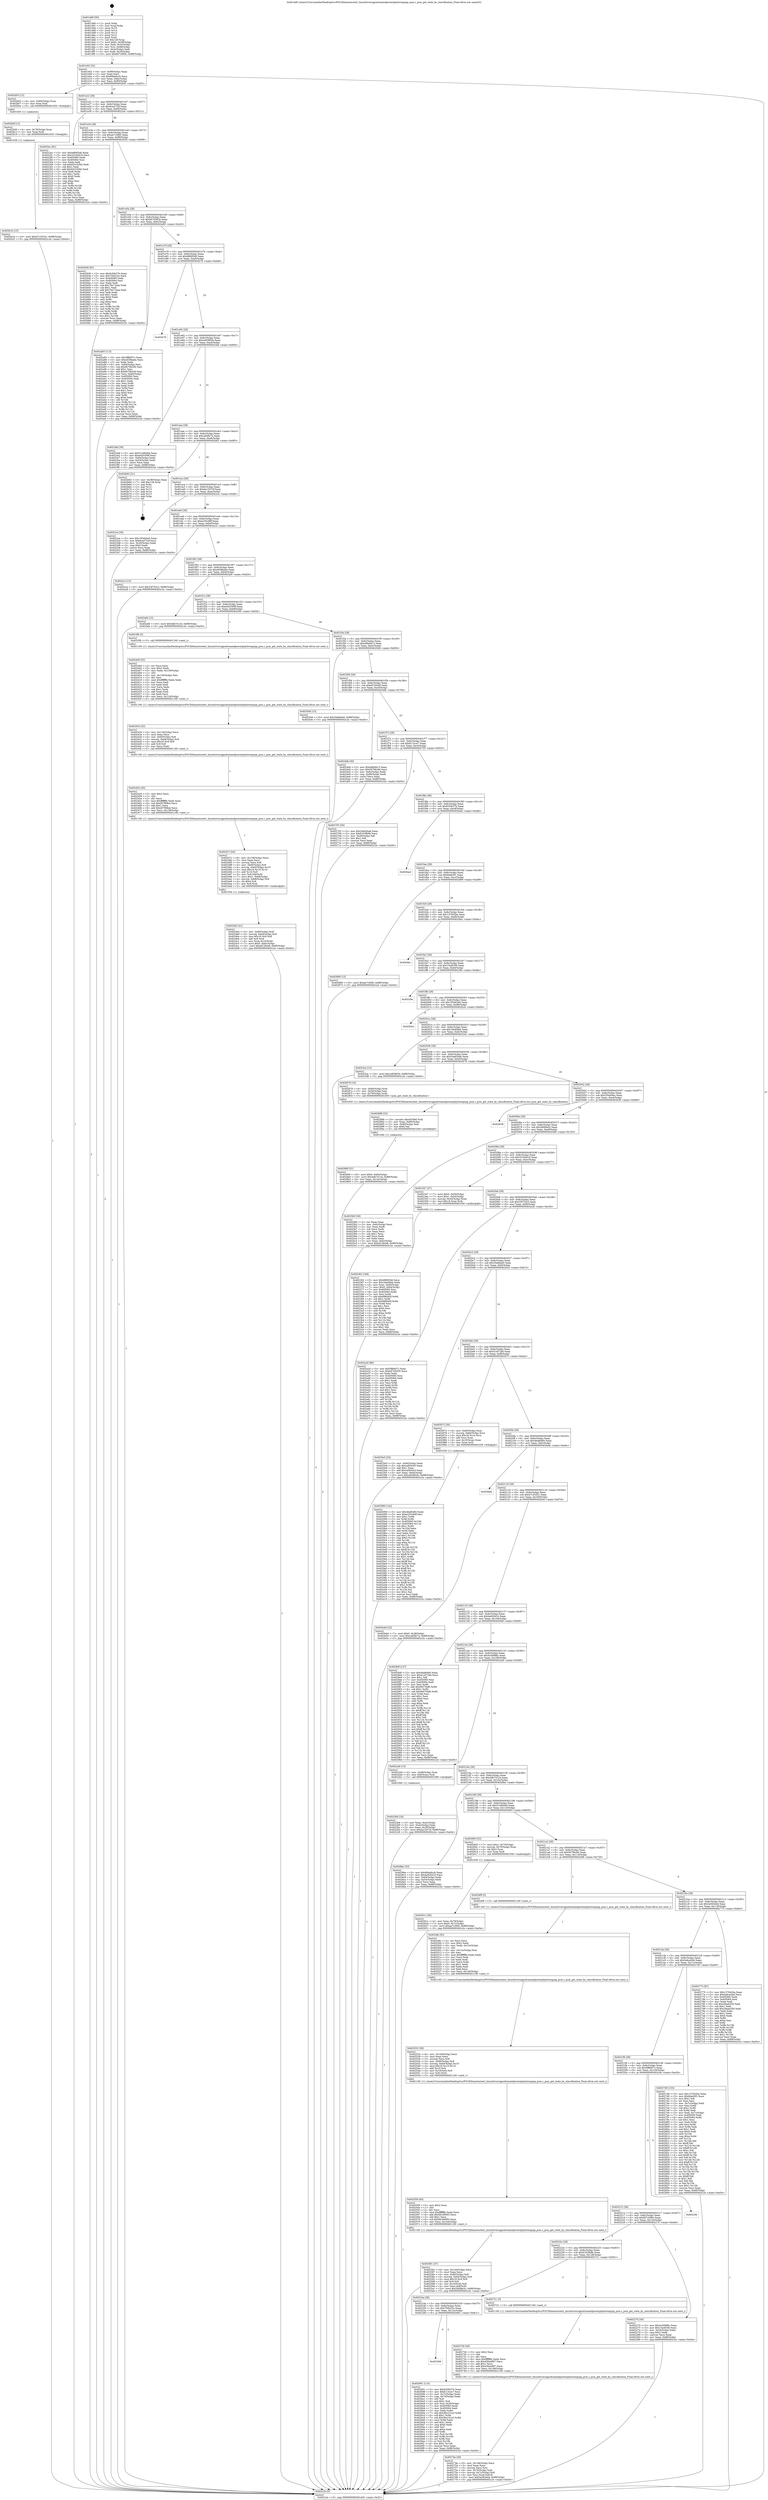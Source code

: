 digraph "0x401dd0" {
  label = "0x401dd0 (/mnt/c/Users/mathe/Desktop/tcc/POCII/binaries/extr_linuxdriversgpudrmamdpowerplayhwmgrpp_psm.c_psm_get_state_by_classification_Final-ollvm.out::main(0))"
  labelloc = "t"
  node[shape=record]

  Entry [label="",width=0.3,height=0.3,shape=circle,fillcolor=black,style=filled]
  "0x401e02" [label="{
     0x401e02 [32]\l
     | [instrs]\l
     &nbsp;&nbsp;0x401e02 \<+6\>: mov -0x88(%rbp),%eax\l
     &nbsp;&nbsp;0x401e08 \<+2\>: mov %eax,%ecx\l
     &nbsp;&nbsp;0x401e0a \<+6\>: sub $0x80bddccb,%ecx\l
     &nbsp;&nbsp;0x401e10 \<+6\>: mov %eax,-0x8c(%rbp)\l
     &nbsp;&nbsp;0x401e16 \<+6\>: mov %ecx,-0x90(%rbp)\l
     &nbsp;&nbsp;0x401e1c \<+6\>: je 0000000000402b03 \<main+0xd33\>\l
  }"]
  "0x402b03" [label="{
     0x402b03 [12]\l
     | [instrs]\l
     &nbsp;&nbsp;0x402b03 \<+4\>: mov -0x60(%rbp),%rax\l
     &nbsp;&nbsp;0x402b07 \<+3\>: mov %rax,%rdi\l
     &nbsp;&nbsp;0x402b0a \<+5\>: call 0000000000401030 \<free@plt\>\l
     | [calls]\l
     &nbsp;&nbsp;0x401030 \{1\} (unknown)\l
  }"]
  "0x401e22" [label="{
     0x401e22 [28]\l
     | [instrs]\l
     &nbsp;&nbsp;0x401e22 \<+5\>: jmp 0000000000401e27 \<main+0x57\>\l
     &nbsp;&nbsp;0x401e27 \<+6\>: mov -0x8c(%rbp),%eax\l
     &nbsp;&nbsp;0x401e2d \<+5\>: sub $0x9ced732f,%eax\l
     &nbsp;&nbsp;0x401e32 \<+6\>: mov %eax,-0x94(%rbp)\l
     &nbsp;&nbsp;0x401e38 \<+6\>: je 00000000004022ec \<main+0x51c\>\l
  }"]
  Exit [label="",width=0.3,height=0.3,shape=circle,fillcolor=black,style=filled,peripheries=2]
  "0x4022ec" [label="{
     0x4022ec [91]\l
     | [instrs]\l
     &nbsp;&nbsp;0x4022ec \<+5\>: mov $0xbf80f246,%eax\l
     &nbsp;&nbsp;0x4022f1 \<+5\>: mov $0x32344618,%ecx\l
     &nbsp;&nbsp;0x4022f6 \<+7\>: mov 0x405060,%edx\l
     &nbsp;&nbsp;0x4022fd \<+7\>: mov 0x405064,%esi\l
     &nbsp;&nbsp;0x402304 \<+2\>: mov %edx,%edi\l
     &nbsp;&nbsp;0x402306 \<+6\>: sub $0x6201630e,%edi\l
     &nbsp;&nbsp;0x40230c \<+3\>: sub $0x1,%edi\l
     &nbsp;&nbsp;0x40230f \<+6\>: add $0x6201630e,%edi\l
     &nbsp;&nbsp;0x402315 \<+3\>: imul %edi,%edx\l
     &nbsp;&nbsp;0x402318 \<+3\>: and $0x1,%edx\l
     &nbsp;&nbsp;0x40231b \<+3\>: cmp $0x0,%edx\l
     &nbsp;&nbsp;0x40231e \<+4\>: sete %r8b\l
     &nbsp;&nbsp;0x402322 \<+3\>: cmp $0xa,%esi\l
     &nbsp;&nbsp;0x402325 \<+4\>: setl %r9b\l
     &nbsp;&nbsp;0x402329 \<+3\>: mov %r8b,%r10b\l
     &nbsp;&nbsp;0x40232c \<+3\>: and %r9b,%r10b\l
     &nbsp;&nbsp;0x40232f \<+3\>: xor %r9b,%r8b\l
     &nbsp;&nbsp;0x402332 \<+3\>: or %r8b,%r10b\l
     &nbsp;&nbsp;0x402335 \<+4\>: test $0x1,%r10b\l
     &nbsp;&nbsp;0x402339 \<+3\>: cmovne %ecx,%eax\l
     &nbsp;&nbsp;0x40233c \<+6\>: mov %eax,-0x88(%rbp)\l
     &nbsp;&nbsp;0x402342 \<+5\>: jmp 0000000000402c2e \<main+0xe5e\>\l
  }"]
  "0x401e3e" [label="{
     0x401e3e [28]\l
     | [instrs]\l
     &nbsp;&nbsp;0x401e3e \<+5\>: jmp 0000000000401e43 \<main+0x73\>\l
     &nbsp;&nbsp;0x401e43 \<+6\>: mov -0x8c(%rbp),%eax\l
     &nbsp;&nbsp;0x401e49 \<+5\>: sub $0xae7c5fd5,%eax\l
     &nbsp;&nbsp;0x401e4e \<+6\>: mov %eax,-0x98(%rbp)\l
     &nbsp;&nbsp;0x401e54 \<+6\>: je 0000000000402636 \<main+0x866\>\l
  }"]
  "0x402b1b" [label="{
     0x402b1b [15]\l
     | [instrs]\l
     &nbsp;&nbsp;0x402b1b \<+10\>: movl $0x47c35351,-0x88(%rbp)\l
     &nbsp;&nbsp;0x402b25 \<+5\>: jmp 0000000000402c2e \<main+0xe5e\>\l
  }"]
  "0x402636" [label="{
     0x402636 [91]\l
     | [instrs]\l
     &nbsp;&nbsp;0x402636 \<+5\>: mov $0xfc50b37b,%eax\l
     &nbsp;&nbsp;0x40263b \<+5\>: mov $0x75f42c5c,%ecx\l
     &nbsp;&nbsp;0x402640 \<+7\>: mov 0x405060,%edx\l
     &nbsp;&nbsp;0x402647 \<+7\>: mov 0x405064,%esi\l
     &nbsp;&nbsp;0x40264e \<+2\>: mov %edx,%edi\l
     &nbsp;&nbsp;0x402650 \<+6\>: sub $0x76e71bae,%edi\l
     &nbsp;&nbsp;0x402656 \<+3\>: sub $0x1,%edi\l
     &nbsp;&nbsp;0x402659 \<+6\>: add $0x76e71bae,%edi\l
     &nbsp;&nbsp;0x40265f \<+3\>: imul %edi,%edx\l
     &nbsp;&nbsp;0x402662 \<+3\>: and $0x1,%edx\l
     &nbsp;&nbsp;0x402665 \<+3\>: cmp $0x0,%edx\l
     &nbsp;&nbsp;0x402668 \<+4\>: sete %r8b\l
     &nbsp;&nbsp;0x40266c \<+3\>: cmp $0xa,%esi\l
     &nbsp;&nbsp;0x40266f \<+4\>: setl %r9b\l
     &nbsp;&nbsp;0x402673 \<+3\>: mov %r8b,%r10b\l
     &nbsp;&nbsp;0x402676 \<+3\>: and %r9b,%r10b\l
     &nbsp;&nbsp;0x402679 \<+3\>: xor %r9b,%r8b\l
     &nbsp;&nbsp;0x40267c \<+3\>: or %r8b,%r10b\l
     &nbsp;&nbsp;0x40267f \<+4\>: test $0x1,%r10b\l
     &nbsp;&nbsp;0x402683 \<+3\>: cmovne %ecx,%eax\l
     &nbsp;&nbsp;0x402686 \<+6\>: mov %eax,-0x88(%rbp)\l
     &nbsp;&nbsp;0x40268c \<+5\>: jmp 0000000000402c2e \<main+0xe5e\>\l
  }"]
  "0x401e5a" [label="{
     0x401e5a [28]\l
     | [instrs]\l
     &nbsp;&nbsp;0x401e5a \<+5\>: jmp 0000000000401e5f \<main+0x8f\>\l
     &nbsp;&nbsp;0x401e5f \<+6\>: mov -0x8c(%rbp),%eax\l
     &nbsp;&nbsp;0x401e65 \<+5\>: sub $0xb67d5920,%eax\l
     &nbsp;&nbsp;0x401e6a \<+6\>: mov %eax,-0x9c(%rbp)\l
     &nbsp;&nbsp;0x401e70 \<+6\>: je 0000000000402a83 \<main+0xcb3\>\l
  }"]
  "0x402b0f" [label="{
     0x402b0f [12]\l
     | [instrs]\l
     &nbsp;&nbsp;0x402b0f \<+4\>: mov -0x78(%rbp),%rax\l
     &nbsp;&nbsp;0x402b13 \<+3\>: mov %rax,%rdi\l
     &nbsp;&nbsp;0x402b16 \<+5\>: call 0000000000401030 \<free@plt\>\l
     | [calls]\l
     &nbsp;&nbsp;0x401030 \{1\} (unknown)\l
  }"]
  "0x402a83" [label="{
     0x402a83 [113]\l
     | [instrs]\l
     &nbsp;&nbsp;0x402a83 \<+5\>: mov $0x5ffb607c,%eax\l
     &nbsp;&nbsp;0x402a88 \<+5\>: mov $0xe638babe,%ecx\l
     &nbsp;&nbsp;0x402a8d \<+2\>: xor %edx,%edx\l
     &nbsp;&nbsp;0x402a8f \<+6\>: mov -0x84(%rbp),%esi\l
     &nbsp;&nbsp;0x402a95 \<+6\>: sub $0x6b79b240,%esi\l
     &nbsp;&nbsp;0x402a9b \<+3\>: add $0x1,%esi\l
     &nbsp;&nbsp;0x402a9e \<+6\>: add $0x6b79b240,%esi\l
     &nbsp;&nbsp;0x402aa4 \<+6\>: mov %esi,-0x84(%rbp)\l
     &nbsp;&nbsp;0x402aaa \<+7\>: mov 0x405060,%esi\l
     &nbsp;&nbsp;0x402ab1 \<+7\>: mov 0x405064,%edi\l
     &nbsp;&nbsp;0x402ab8 \<+3\>: sub $0x1,%edx\l
     &nbsp;&nbsp;0x402abb \<+3\>: mov %esi,%r8d\l
     &nbsp;&nbsp;0x402abe \<+3\>: add %edx,%r8d\l
     &nbsp;&nbsp;0x402ac1 \<+4\>: imul %r8d,%esi\l
     &nbsp;&nbsp;0x402ac5 \<+3\>: and $0x1,%esi\l
     &nbsp;&nbsp;0x402ac8 \<+3\>: cmp $0x0,%esi\l
     &nbsp;&nbsp;0x402acb \<+4\>: sete %r9b\l
     &nbsp;&nbsp;0x402acf \<+3\>: cmp $0xa,%edi\l
     &nbsp;&nbsp;0x402ad2 \<+4\>: setl %r10b\l
     &nbsp;&nbsp;0x402ad6 \<+3\>: mov %r9b,%r11b\l
     &nbsp;&nbsp;0x402ad9 \<+3\>: and %r10b,%r11b\l
     &nbsp;&nbsp;0x402adc \<+3\>: xor %r10b,%r9b\l
     &nbsp;&nbsp;0x402adf \<+3\>: or %r9b,%r11b\l
     &nbsp;&nbsp;0x402ae2 \<+4\>: test $0x1,%r11b\l
     &nbsp;&nbsp;0x402ae6 \<+3\>: cmovne %ecx,%eax\l
     &nbsp;&nbsp;0x402ae9 \<+6\>: mov %eax,-0x88(%rbp)\l
     &nbsp;&nbsp;0x402aef \<+5\>: jmp 0000000000402c2e \<main+0xe5e\>\l
  }"]
  "0x401e76" [label="{
     0x401e76 [28]\l
     | [instrs]\l
     &nbsp;&nbsp;0x401e76 \<+5\>: jmp 0000000000401e7b \<main+0xab\>\l
     &nbsp;&nbsp;0x401e7b \<+6\>: mov -0x8c(%rbp),%eax\l
     &nbsp;&nbsp;0x401e81 \<+5\>: sub $0xbf80f246,%eax\l
     &nbsp;&nbsp;0x401e86 \<+6\>: mov %eax,-0xa0(%rbp)\l
     &nbsp;&nbsp;0x401e8c \<+6\>: je 0000000000402b78 \<main+0xda8\>\l
  }"]
  "0x402990" [label="{
     0x402990 [142]\l
     | [instrs]\l
     &nbsp;&nbsp;0x402990 \<+5\>: mov $0x46af6460,%edx\l
     &nbsp;&nbsp;0x402995 \<+5\>: mov $0xe255c80f,%esi\l
     &nbsp;&nbsp;0x40299a \<+3\>: mov $0x1,%r8b\l
     &nbsp;&nbsp;0x40299d \<+3\>: xor %r9d,%r9d\l
     &nbsp;&nbsp;0x4029a0 \<+8\>: mov 0x405060,%r10d\l
     &nbsp;&nbsp;0x4029a8 \<+8\>: mov 0x405064,%r11d\l
     &nbsp;&nbsp;0x4029b0 \<+4\>: sub $0x1,%r9d\l
     &nbsp;&nbsp;0x4029b4 \<+3\>: mov %r10d,%ebx\l
     &nbsp;&nbsp;0x4029b7 \<+3\>: add %r9d,%ebx\l
     &nbsp;&nbsp;0x4029ba \<+4\>: imul %ebx,%r10d\l
     &nbsp;&nbsp;0x4029be \<+4\>: and $0x1,%r10d\l
     &nbsp;&nbsp;0x4029c2 \<+4\>: cmp $0x0,%r10d\l
     &nbsp;&nbsp;0x4029c6 \<+4\>: sete %r14b\l
     &nbsp;&nbsp;0x4029ca \<+4\>: cmp $0xa,%r11d\l
     &nbsp;&nbsp;0x4029ce \<+4\>: setl %r15b\l
     &nbsp;&nbsp;0x4029d2 \<+3\>: mov %r14b,%r12b\l
     &nbsp;&nbsp;0x4029d5 \<+4\>: xor $0xff,%r12b\l
     &nbsp;&nbsp;0x4029d9 \<+3\>: mov %r15b,%r13b\l
     &nbsp;&nbsp;0x4029dc \<+4\>: xor $0xff,%r13b\l
     &nbsp;&nbsp;0x4029e0 \<+4\>: xor $0x1,%r8b\l
     &nbsp;&nbsp;0x4029e4 \<+3\>: mov %r12b,%al\l
     &nbsp;&nbsp;0x4029e7 \<+2\>: and $0xff,%al\l
     &nbsp;&nbsp;0x4029e9 \<+3\>: and %r8b,%r14b\l
     &nbsp;&nbsp;0x4029ec \<+3\>: mov %r13b,%cl\l
     &nbsp;&nbsp;0x4029ef \<+3\>: and $0xff,%cl\l
     &nbsp;&nbsp;0x4029f2 \<+3\>: and %r8b,%r15b\l
     &nbsp;&nbsp;0x4029f5 \<+3\>: or %r14b,%al\l
     &nbsp;&nbsp;0x4029f8 \<+3\>: or %r15b,%cl\l
     &nbsp;&nbsp;0x4029fb \<+2\>: xor %cl,%al\l
     &nbsp;&nbsp;0x4029fd \<+3\>: or %r13b,%r12b\l
     &nbsp;&nbsp;0x402a00 \<+4\>: xor $0xff,%r12b\l
     &nbsp;&nbsp;0x402a04 \<+4\>: or $0x1,%r8b\l
     &nbsp;&nbsp;0x402a08 \<+3\>: and %r8b,%r12b\l
     &nbsp;&nbsp;0x402a0b \<+3\>: or %r12b,%al\l
     &nbsp;&nbsp;0x402a0e \<+2\>: test $0x1,%al\l
     &nbsp;&nbsp;0x402a10 \<+3\>: cmovne %esi,%edx\l
     &nbsp;&nbsp;0x402a13 \<+6\>: mov %edx,-0x88(%rbp)\l
     &nbsp;&nbsp;0x402a19 \<+5\>: jmp 0000000000402c2e \<main+0xe5e\>\l
  }"]
  "0x402b78" [label="{
     0x402b78\l
  }", style=dashed]
  "0x401e92" [label="{
     0x401e92 [28]\l
     | [instrs]\l
     &nbsp;&nbsp;0x401e92 \<+5\>: jmp 0000000000401e97 \<main+0xc7\>\l
     &nbsp;&nbsp;0x401e97 \<+6\>: mov -0x8c(%rbp),%eax\l
     &nbsp;&nbsp;0x401e9d \<+5\>: sub $0xce83802b,%eax\l
     &nbsp;&nbsp;0x401ea2 \<+6\>: mov %eax,-0xa4(%rbp)\l
     &nbsp;&nbsp;0x401ea8 \<+6\>: je 00000000004023dd \<main+0x60d\>\l
  }"]
  "0x40289f" [label="{
     0x40289f [31]\l
     | [instrs]\l
     &nbsp;&nbsp;0x40289f \<+10\>: movl $0x0,-0x84(%rbp)\l
     &nbsp;&nbsp;0x4028a9 \<+10\>: movl $0x4db74124,-0x88(%rbp)\l
     &nbsp;&nbsp;0x4028b3 \<+6\>: mov %eax,-0x14c(%rbp)\l
     &nbsp;&nbsp;0x4028b9 \<+5\>: jmp 0000000000402c2e \<main+0xe5e\>\l
  }"]
  "0x4023dd" [label="{
     0x4023dd [30]\l
     | [instrs]\l
     &nbsp;&nbsp;0x4023dd \<+5\>: mov $0x51490e84,%eax\l
     &nbsp;&nbsp;0x4023e2 \<+5\>: mov $0xe920309f,%ecx\l
     &nbsp;&nbsp;0x4023e7 \<+3\>: mov -0x64(%rbp),%edx\l
     &nbsp;&nbsp;0x4023ea \<+3\>: cmp -0x54(%rbp),%edx\l
     &nbsp;&nbsp;0x4023ed \<+3\>: cmovl %ecx,%eax\l
     &nbsp;&nbsp;0x4023f0 \<+6\>: mov %eax,-0x88(%rbp)\l
     &nbsp;&nbsp;0x4023f6 \<+5\>: jmp 0000000000402c2e \<main+0xe5e\>\l
  }"]
  "0x401eae" [label="{
     0x401eae [28]\l
     | [instrs]\l
     &nbsp;&nbsp;0x401eae \<+5\>: jmp 0000000000401eb3 \<main+0xe3\>\l
     &nbsp;&nbsp;0x401eb3 \<+6\>: mov -0x8c(%rbp),%eax\l
     &nbsp;&nbsp;0x401eb9 \<+5\>: sub $0xceb0fe72,%eax\l
     &nbsp;&nbsp;0x401ebe \<+6\>: mov %eax,-0xa8(%rbp)\l
     &nbsp;&nbsp;0x401ec4 \<+6\>: je 0000000000402b63 \<main+0xd93\>\l
  }"]
  "0x402888" [label="{
     0x402888 [23]\l
     | [instrs]\l
     &nbsp;&nbsp;0x402888 \<+10\>: movabs $0x4030b6,%rdi\l
     &nbsp;&nbsp;0x402892 \<+3\>: mov %eax,-0x80(%rbp)\l
     &nbsp;&nbsp;0x402895 \<+3\>: mov -0x80(%rbp),%esi\l
     &nbsp;&nbsp;0x402898 \<+2\>: mov $0x0,%al\l
     &nbsp;&nbsp;0x40289a \<+5\>: call 0000000000401040 \<printf@plt\>\l
     | [calls]\l
     &nbsp;&nbsp;0x401040 \{1\} (unknown)\l
  }"]
  "0x402b63" [label="{
     0x402b63 [21]\l
     | [instrs]\l
     &nbsp;&nbsp;0x402b63 \<+3\>: mov -0x38(%rbp),%eax\l
     &nbsp;&nbsp;0x402b66 \<+7\>: add $0x128,%rsp\l
     &nbsp;&nbsp;0x402b6d \<+1\>: pop %rbx\l
     &nbsp;&nbsp;0x402b6e \<+2\>: pop %r12\l
     &nbsp;&nbsp;0x402b70 \<+2\>: pop %r13\l
     &nbsp;&nbsp;0x402b72 \<+2\>: pop %r14\l
     &nbsp;&nbsp;0x402b74 \<+2\>: pop %r15\l
     &nbsp;&nbsp;0x402b76 \<+1\>: pop %rbp\l
     &nbsp;&nbsp;0x402b77 \<+1\>: ret\l
  }"]
  "0x401eca" [label="{
     0x401eca [28]\l
     | [instrs]\l
     &nbsp;&nbsp;0x401eca \<+5\>: jmp 0000000000401ecf \<main+0xff\>\l
     &nbsp;&nbsp;0x401ecf \<+6\>: mov -0x8c(%rbp),%eax\l
     &nbsp;&nbsp;0x401ed5 \<+5\>: sub $0xda15472f,%eax\l
     &nbsp;&nbsp;0x401eda \<+6\>: mov %eax,-0xac(%rbp)\l
     &nbsp;&nbsp;0x401ee0 \<+6\>: je 00000000004022ce \<main+0x4fe\>\l
  }"]
  "0x40274e" [label="{
     0x40274e [39]\l
     | [instrs]\l
     &nbsp;&nbsp;0x40274e \<+6\>: mov -0x148(%rbp),%ecx\l
     &nbsp;&nbsp;0x402754 \<+3\>: imul %eax,%ecx\l
     &nbsp;&nbsp;0x402757 \<+3\>: movslq %ecx,%rsi\l
     &nbsp;&nbsp;0x40275a \<+4\>: mov -0x78(%rbp),%rdi\l
     &nbsp;&nbsp;0x40275e \<+4\>: movslq -0x7c(%rbp),%r8\l
     &nbsp;&nbsp;0x402762 \<+4\>: mov %rsi,(%rdi,%r8,8)\l
     &nbsp;&nbsp;0x402766 \<+10\>: movl $0x5a563e4d,-0x88(%rbp)\l
     &nbsp;&nbsp;0x402770 \<+5\>: jmp 0000000000402c2e \<main+0xe5e\>\l
  }"]
  "0x4022ce" [label="{
     0x4022ce [30]\l
     | [instrs]\l
     &nbsp;&nbsp;0x4022ce \<+5\>: mov $0x195e62e6,%eax\l
     &nbsp;&nbsp;0x4022d3 \<+5\>: mov $0x9ced732f,%ecx\l
     &nbsp;&nbsp;0x4022d8 \<+3\>: mov -0x30(%rbp),%edx\l
     &nbsp;&nbsp;0x4022db \<+3\>: cmp $0x0,%edx\l
     &nbsp;&nbsp;0x4022de \<+3\>: cmove %ecx,%eax\l
     &nbsp;&nbsp;0x4022e1 \<+6\>: mov %eax,-0x88(%rbp)\l
     &nbsp;&nbsp;0x4022e7 \<+5\>: jmp 0000000000402c2e \<main+0xe5e\>\l
  }"]
  "0x401ee6" [label="{
     0x401ee6 [28]\l
     | [instrs]\l
     &nbsp;&nbsp;0x401ee6 \<+5\>: jmp 0000000000401eeb \<main+0x11b\>\l
     &nbsp;&nbsp;0x401eeb \<+6\>: mov -0x8c(%rbp),%eax\l
     &nbsp;&nbsp;0x401ef1 \<+5\>: sub $0xe255c80f,%eax\l
     &nbsp;&nbsp;0x401ef6 \<+6\>: mov %eax,-0xb0(%rbp)\l
     &nbsp;&nbsp;0x401efc \<+6\>: je 0000000000402a1e \<main+0xc4e\>\l
  }"]
  "0x402726" [label="{
     0x402726 [40]\l
     | [instrs]\l
     &nbsp;&nbsp;0x402726 \<+5\>: mov $0x2,%ecx\l
     &nbsp;&nbsp;0x40272b \<+1\>: cltd\l
     &nbsp;&nbsp;0x40272c \<+2\>: idiv %ecx\l
     &nbsp;&nbsp;0x40272e \<+6\>: imul $0xfffffffe,%edx,%ecx\l
     &nbsp;&nbsp;0x402734 \<+6\>: sub $0x456a4887,%ecx\l
     &nbsp;&nbsp;0x40273a \<+3\>: add $0x1,%ecx\l
     &nbsp;&nbsp;0x40273d \<+6\>: add $0x456a4887,%ecx\l
     &nbsp;&nbsp;0x402743 \<+6\>: mov %ecx,-0x148(%rbp)\l
     &nbsp;&nbsp;0x402749 \<+5\>: call 0000000000401160 \<next_i\>\l
     | [calls]\l
     &nbsp;&nbsp;0x401160 \{1\} (/mnt/c/Users/mathe/Desktop/tcc/POCII/binaries/extr_linuxdriversgpudrmamdpowerplayhwmgrpp_psm.c_psm_get_state_by_classification_Final-ollvm.out::next_i)\l
  }"]
  "0x402a1e" [label="{
     0x402a1e [15]\l
     | [instrs]\l
     &nbsp;&nbsp;0x402a1e \<+10\>: movl $0x33f753c2,-0x88(%rbp)\l
     &nbsp;&nbsp;0x402a28 \<+5\>: jmp 0000000000402c2e \<main+0xe5e\>\l
  }"]
  "0x401f02" [label="{
     0x401f02 [28]\l
     | [instrs]\l
     &nbsp;&nbsp;0x401f02 \<+5\>: jmp 0000000000401f07 \<main+0x137\>\l
     &nbsp;&nbsp;0x401f07 \<+6\>: mov -0x8c(%rbp),%eax\l
     &nbsp;&nbsp;0x401f0d \<+5\>: sub $0xe638babe,%eax\l
     &nbsp;&nbsp;0x401f12 \<+6\>: mov %eax,-0xb4(%rbp)\l
     &nbsp;&nbsp;0x401f18 \<+6\>: je 0000000000402af4 \<main+0xd24\>\l
  }"]
  "0x402266" [label="{
     0x402266\l
  }", style=dashed]
  "0x402af4" [label="{
     0x402af4 [15]\l
     | [instrs]\l
     &nbsp;&nbsp;0x402af4 \<+10\>: movl $0x4db74124,-0x88(%rbp)\l
     &nbsp;&nbsp;0x402afe \<+5\>: jmp 0000000000402c2e \<main+0xe5e\>\l
  }"]
  "0x401f1e" [label="{
     0x401f1e [28]\l
     | [instrs]\l
     &nbsp;&nbsp;0x401f1e \<+5\>: jmp 0000000000401f23 \<main+0x153\>\l
     &nbsp;&nbsp;0x401f23 \<+6\>: mov -0x8c(%rbp),%eax\l
     &nbsp;&nbsp;0x401f29 \<+5\>: sub $0xe920309f,%eax\l
     &nbsp;&nbsp;0x401f2e \<+6\>: mov %eax,-0xb8(%rbp)\l
     &nbsp;&nbsp;0x401f34 \<+6\>: je 00000000004023fb \<main+0x62b\>\l
  }"]
  "0x402691" [label="{
     0x402691 [114]\l
     | [instrs]\l
     &nbsp;&nbsp;0x402691 \<+5\>: mov $0xfc50b37b,%eax\l
     &nbsp;&nbsp;0x402696 \<+5\>: mov $0xfc13cce7,%ecx\l
     &nbsp;&nbsp;0x40269b \<+3\>: mov -0x7c(%rbp),%edx\l
     &nbsp;&nbsp;0x40269e \<+3\>: cmp -0x70(%rbp),%edx\l
     &nbsp;&nbsp;0x4026a1 \<+4\>: setl %sil\l
     &nbsp;&nbsp;0x4026a5 \<+4\>: and $0x1,%sil\l
     &nbsp;&nbsp;0x4026a9 \<+4\>: mov %sil,-0x29(%rbp)\l
     &nbsp;&nbsp;0x4026ad \<+7\>: mov 0x405060,%edx\l
     &nbsp;&nbsp;0x4026b4 \<+7\>: mov 0x405064,%edi\l
     &nbsp;&nbsp;0x4026bb \<+3\>: mov %edx,%r8d\l
     &nbsp;&nbsp;0x4026be \<+7\>: add $0x36a101a3,%r8d\l
     &nbsp;&nbsp;0x4026c5 \<+4\>: sub $0x1,%r8d\l
     &nbsp;&nbsp;0x4026c9 \<+7\>: sub $0x36a101a3,%r8d\l
     &nbsp;&nbsp;0x4026d0 \<+4\>: imul %r8d,%edx\l
     &nbsp;&nbsp;0x4026d4 \<+3\>: and $0x1,%edx\l
     &nbsp;&nbsp;0x4026d7 \<+3\>: cmp $0x0,%edx\l
     &nbsp;&nbsp;0x4026da \<+4\>: sete %sil\l
     &nbsp;&nbsp;0x4026de \<+3\>: cmp $0xa,%edi\l
     &nbsp;&nbsp;0x4026e1 \<+4\>: setl %r9b\l
     &nbsp;&nbsp;0x4026e5 \<+3\>: mov %sil,%r10b\l
     &nbsp;&nbsp;0x4026e8 \<+3\>: and %r9b,%r10b\l
     &nbsp;&nbsp;0x4026eb \<+3\>: xor %r9b,%sil\l
     &nbsp;&nbsp;0x4026ee \<+3\>: or %sil,%r10b\l
     &nbsp;&nbsp;0x4026f1 \<+4\>: test $0x1,%r10b\l
     &nbsp;&nbsp;0x4026f5 \<+3\>: cmovne %ecx,%eax\l
     &nbsp;&nbsp;0x4026f8 \<+6\>: mov %eax,-0x88(%rbp)\l
     &nbsp;&nbsp;0x4026fe \<+5\>: jmp 0000000000402c2e \<main+0xe5e\>\l
  }"]
  "0x4023fb" [label="{
     0x4023fb [5]\l
     | [instrs]\l
     &nbsp;&nbsp;0x4023fb \<+5\>: call 0000000000401160 \<next_i\>\l
     | [calls]\l
     &nbsp;&nbsp;0x401160 \{1\} (/mnt/c/Users/mathe/Desktop/tcc/POCII/binaries/extr_linuxdriversgpudrmamdpowerplayhwmgrpp_psm.c_psm_get_state_by_classification_Final-ollvm.out::next_i)\l
  }"]
  "0x401f3a" [label="{
     0x401f3a [28]\l
     | [instrs]\l
     &nbsp;&nbsp;0x401f3a \<+5\>: jmp 0000000000401f3f \<main+0x16f\>\l
     &nbsp;&nbsp;0x401f3f \<+6\>: mov -0x8c(%rbp),%eax\l
     &nbsp;&nbsp;0x401f45 \<+5\>: sub $0xe9fa8413,%eax\l
     &nbsp;&nbsp;0x401f4a \<+6\>: mov %eax,-0xbc(%rbp)\l
     &nbsp;&nbsp;0x401f50 \<+6\>: je 00000000004025d4 \<main+0x804\>\l
  }"]
  "0x40224a" [label="{
     0x40224a [28]\l
     | [instrs]\l
     &nbsp;&nbsp;0x40224a \<+5\>: jmp 000000000040224f \<main+0x47f\>\l
     &nbsp;&nbsp;0x40224f \<+6\>: mov -0x8c(%rbp),%eax\l
     &nbsp;&nbsp;0x402255 \<+5\>: sub $0x75f42c5c,%eax\l
     &nbsp;&nbsp;0x40225a \<+6\>: mov %eax,-0x12c(%rbp)\l
     &nbsp;&nbsp;0x402260 \<+6\>: je 0000000000402691 \<main+0x8c1\>\l
  }"]
  "0x4025d4" [label="{
     0x4025d4 [15]\l
     | [instrs]\l
     &nbsp;&nbsp;0x4025d4 \<+10\>: movl $0x35e8ebe0,-0x88(%rbp)\l
     &nbsp;&nbsp;0x4025de \<+5\>: jmp 0000000000402c2e \<main+0xe5e\>\l
  }"]
  "0x401f56" [label="{
     0x401f56 [28]\l
     | [instrs]\l
     &nbsp;&nbsp;0x401f56 \<+5\>: jmp 0000000000401f5b \<main+0x18b\>\l
     &nbsp;&nbsp;0x401f5b \<+6\>: mov -0x8c(%rbp),%eax\l
     &nbsp;&nbsp;0x401f61 \<+5\>: sub $0xef129cb8,%eax\l
     &nbsp;&nbsp;0x401f66 \<+6\>: mov %eax,-0xc0(%rbp)\l
     &nbsp;&nbsp;0x401f6c \<+6\>: je 00000000004024db \<main+0x70b\>\l
  }"]
  "0x402721" [label="{
     0x402721 [5]\l
     | [instrs]\l
     &nbsp;&nbsp;0x402721 \<+5\>: call 0000000000401160 \<next_i\>\l
     | [calls]\l
     &nbsp;&nbsp;0x401160 \{1\} (/mnt/c/Users/mathe/Desktop/tcc/POCII/binaries/extr_linuxdriversgpudrmamdpowerplayhwmgrpp_psm.c_psm_get_state_by_classification_Final-ollvm.out::next_i)\l
  }"]
  "0x4024db" [label="{
     0x4024db [30]\l
     | [instrs]\l
     &nbsp;&nbsp;0x4024db \<+5\>: mov $0xe9fa8413,%eax\l
     &nbsp;&nbsp;0x4024e0 \<+5\>: mov $0x56796c84,%ecx\l
     &nbsp;&nbsp;0x4024e5 \<+3\>: mov -0x6c(%rbp),%edx\l
     &nbsp;&nbsp;0x4024e8 \<+3\>: cmp -0x68(%rbp),%edx\l
     &nbsp;&nbsp;0x4024eb \<+3\>: cmovl %ecx,%eax\l
     &nbsp;&nbsp;0x4024ee \<+6\>: mov %eax,-0x88(%rbp)\l
     &nbsp;&nbsp;0x4024f4 \<+5\>: jmp 0000000000402c2e \<main+0xe5e\>\l
  }"]
  "0x401f72" [label="{
     0x401f72 [28]\l
     | [instrs]\l
     &nbsp;&nbsp;0x401f72 \<+5\>: jmp 0000000000401f77 \<main+0x1a7\>\l
     &nbsp;&nbsp;0x401f77 \<+6\>: mov -0x8c(%rbp),%eax\l
     &nbsp;&nbsp;0x401f7d \<+5\>: sub $0xfc13cce7,%eax\l
     &nbsp;&nbsp;0x401f82 \<+6\>: mov %eax,-0xc4(%rbp)\l
     &nbsp;&nbsp;0x401f88 \<+6\>: je 0000000000402703 \<main+0x933\>\l
  }"]
  "0x40261c" [label="{
     0x40261c [26]\l
     | [instrs]\l
     &nbsp;&nbsp;0x40261c \<+4\>: mov %rax,-0x78(%rbp)\l
     &nbsp;&nbsp;0x402620 \<+7\>: movl $0x0,-0x7c(%rbp)\l
     &nbsp;&nbsp;0x402627 \<+10\>: movl $0xae7c5fd5,-0x88(%rbp)\l
     &nbsp;&nbsp;0x402631 \<+5\>: jmp 0000000000402c2e \<main+0xe5e\>\l
  }"]
  "0x402703" [label="{
     0x402703 [30]\l
     | [instrs]\l
     &nbsp;&nbsp;0x402703 \<+5\>: mov $0x24a62ba6,%eax\l
     &nbsp;&nbsp;0x402708 \<+5\>: mov $0x6103fb9b,%ecx\l
     &nbsp;&nbsp;0x40270d \<+3\>: mov -0x29(%rbp),%dl\l
     &nbsp;&nbsp;0x402710 \<+3\>: test $0x1,%dl\l
     &nbsp;&nbsp;0x402713 \<+3\>: cmovne %ecx,%eax\l
     &nbsp;&nbsp;0x402716 \<+6\>: mov %eax,-0x88(%rbp)\l
     &nbsp;&nbsp;0x40271c \<+5\>: jmp 0000000000402c2e \<main+0xe5e\>\l
  }"]
  "0x401f8e" [label="{
     0x401f8e [28]\l
     | [instrs]\l
     &nbsp;&nbsp;0x401f8e \<+5\>: jmp 0000000000401f93 \<main+0x1c3\>\l
     &nbsp;&nbsp;0x401f93 \<+6\>: mov -0x8c(%rbp),%eax\l
     &nbsp;&nbsp;0x401f99 \<+5\>: sub $0xfc50b37b,%eax\l
     &nbsp;&nbsp;0x401f9e \<+6\>: mov %eax,-0xc8(%rbp)\l
     &nbsp;&nbsp;0x401fa4 \<+6\>: je 0000000000402bad \<main+0xddd\>\l
  }"]
  "0x402581" [label="{
     0x402581 [47]\l
     | [instrs]\l
     &nbsp;&nbsp;0x402581 \<+6\>: mov -0x144(%rbp),%ecx\l
     &nbsp;&nbsp;0x402587 \<+3\>: imul %eax,%ecx\l
     &nbsp;&nbsp;0x40258a \<+4\>: mov -0x60(%rbp),%r8\l
     &nbsp;&nbsp;0x40258e \<+4\>: movslq -0x64(%rbp),%r9\l
     &nbsp;&nbsp;0x402592 \<+4\>: imul $0x18,%r9,%r9\l
     &nbsp;&nbsp;0x402596 \<+3\>: add %r9,%r8\l
     &nbsp;&nbsp;0x402599 \<+4\>: mov 0x10(%r8),%r8\l
     &nbsp;&nbsp;0x40259d \<+4\>: mov %ecx,0x8(%r8)\l
     &nbsp;&nbsp;0x4025a1 \<+10\>: movl $0x2b0fde3c,-0x88(%rbp)\l
     &nbsp;&nbsp;0x4025ab \<+5\>: jmp 0000000000402c2e \<main+0xe5e\>\l
  }"]
  "0x402bad" [label="{
     0x402bad\l
  }", style=dashed]
  "0x401faa" [label="{
     0x401faa [28]\l
     | [instrs]\l
     &nbsp;&nbsp;0x401faa \<+5\>: jmp 0000000000401faf \<main+0x1df\>\l
     &nbsp;&nbsp;0x401faf \<+6\>: mov -0x8c(%rbp),%eax\l
     &nbsp;&nbsp;0x401fb5 \<+5\>: sub $0x6de63f1,%eax\l
     &nbsp;&nbsp;0x401fba \<+6\>: mov %eax,-0xcc(%rbp)\l
     &nbsp;&nbsp;0x401fc0 \<+6\>: je 0000000000402869 \<main+0xa99\>\l
  }"]
  "0x402559" [label="{
     0x402559 [40]\l
     | [instrs]\l
     &nbsp;&nbsp;0x402559 \<+5\>: mov $0x2,%ecx\l
     &nbsp;&nbsp;0x40255e \<+1\>: cltd\l
     &nbsp;&nbsp;0x40255f \<+2\>: idiv %ecx\l
     &nbsp;&nbsp;0x402561 \<+6\>: imul $0xfffffffe,%edx,%ecx\l
     &nbsp;&nbsp;0x402567 \<+6\>: add $0x9d166093,%ecx\l
     &nbsp;&nbsp;0x40256d \<+3\>: add $0x1,%ecx\l
     &nbsp;&nbsp;0x402570 \<+6\>: sub $0x9d166093,%ecx\l
     &nbsp;&nbsp;0x402576 \<+6\>: mov %ecx,-0x144(%rbp)\l
     &nbsp;&nbsp;0x40257c \<+5\>: call 0000000000401160 \<next_i\>\l
     | [calls]\l
     &nbsp;&nbsp;0x401160 \{1\} (/mnt/c/Users/mathe/Desktop/tcc/POCII/binaries/extr_linuxdriversgpudrmamdpowerplayhwmgrpp_psm.c_psm_get_state_by_classification_Final-ollvm.out::next_i)\l
  }"]
  "0x402869" [label="{
     0x402869 [15]\l
     | [instrs]\l
     &nbsp;&nbsp;0x402869 \<+10\>: movl $0xae7c5fd5,-0x88(%rbp)\l
     &nbsp;&nbsp;0x402873 \<+5\>: jmp 0000000000402c2e \<main+0xe5e\>\l
  }"]
  "0x401fc6" [label="{
     0x401fc6 [28]\l
     | [instrs]\l
     &nbsp;&nbsp;0x401fc6 \<+5\>: jmp 0000000000401fcb \<main+0x1fb\>\l
     &nbsp;&nbsp;0x401fcb \<+6\>: mov -0x8c(%rbp),%eax\l
     &nbsp;&nbsp;0x401fd1 \<+5\>: sub $0x137642be,%eax\l
     &nbsp;&nbsp;0x401fd6 \<+6\>: mov %eax,-0xd0(%rbp)\l
     &nbsp;&nbsp;0x401fdc \<+6\>: je 0000000000402bbc \<main+0xdec\>\l
  }"]
  "0x402532" [label="{
     0x402532 [39]\l
     | [instrs]\l
     &nbsp;&nbsp;0x402532 \<+6\>: mov -0x140(%rbp),%ecx\l
     &nbsp;&nbsp;0x402538 \<+3\>: imul %eax,%ecx\l
     &nbsp;&nbsp;0x40253b \<+3\>: movslq %ecx,%r8\l
     &nbsp;&nbsp;0x40253e \<+4\>: mov -0x60(%rbp),%r9\l
     &nbsp;&nbsp;0x402542 \<+4\>: movslq -0x64(%rbp),%r10\l
     &nbsp;&nbsp;0x402546 \<+4\>: imul $0x18,%r10,%r10\l
     &nbsp;&nbsp;0x40254a \<+3\>: add %r10,%r9\l
     &nbsp;&nbsp;0x40254d \<+4\>: mov 0x10(%r9),%r9\l
     &nbsp;&nbsp;0x402551 \<+3\>: mov %r8,(%r9)\l
     &nbsp;&nbsp;0x402554 \<+5\>: call 0000000000401160 \<next_i\>\l
     | [calls]\l
     &nbsp;&nbsp;0x401160 \{1\} (/mnt/c/Users/mathe/Desktop/tcc/POCII/binaries/extr_linuxdriversgpudrmamdpowerplayhwmgrpp_psm.c_psm_get_state_by_classification_Final-ollvm.out::next_i)\l
  }"]
  "0x402bbc" [label="{
     0x402bbc\l
  }", style=dashed]
  "0x401fe2" [label="{
     0x401fe2 [28]\l
     | [instrs]\l
     &nbsp;&nbsp;0x401fe2 \<+5\>: jmp 0000000000401fe7 \<main+0x217\>\l
     &nbsp;&nbsp;0x401fe7 \<+6\>: mov -0x8c(%rbp),%eax\l
     &nbsp;&nbsp;0x401fed \<+5\>: sub $0x15a4f166,%eax\l
     &nbsp;&nbsp;0x401ff2 \<+6\>: mov %eax,-0xd4(%rbp)\l
     &nbsp;&nbsp;0x401ff8 \<+6\>: je 000000000040228e \<main+0x4be\>\l
  }"]
  "0x4024fe" [label="{
     0x4024fe [52]\l
     | [instrs]\l
     &nbsp;&nbsp;0x4024fe \<+2\>: xor %ecx,%ecx\l
     &nbsp;&nbsp;0x402500 \<+5\>: mov $0x2,%edx\l
     &nbsp;&nbsp;0x402505 \<+6\>: mov %edx,-0x13c(%rbp)\l
     &nbsp;&nbsp;0x40250b \<+1\>: cltd\l
     &nbsp;&nbsp;0x40250c \<+6\>: mov -0x13c(%rbp),%esi\l
     &nbsp;&nbsp;0x402512 \<+2\>: idiv %esi\l
     &nbsp;&nbsp;0x402514 \<+6\>: imul $0xfffffffe,%edx,%edx\l
     &nbsp;&nbsp;0x40251a \<+2\>: mov %ecx,%edi\l
     &nbsp;&nbsp;0x40251c \<+2\>: sub %edx,%edi\l
     &nbsp;&nbsp;0x40251e \<+2\>: mov %ecx,%edx\l
     &nbsp;&nbsp;0x402520 \<+3\>: sub $0x1,%edx\l
     &nbsp;&nbsp;0x402523 \<+2\>: add %edx,%edi\l
     &nbsp;&nbsp;0x402525 \<+2\>: sub %edi,%ecx\l
     &nbsp;&nbsp;0x402527 \<+6\>: mov %ecx,-0x140(%rbp)\l
     &nbsp;&nbsp;0x40252d \<+5\>: call 0000000000401160 \<next_i\>\l
     | [calls]\l
     &nbsp;&nbsp;0x401160 \{1\} (/mnt/c/Users/mathe/Desktop/tcc/POCII/binaries/extr_linuxdriversgpudrmamdpowerplayhwmgrpp_psm.c_psm_get_state_by_classification_Final-ollvm.out::next_i)\l
  }"]
  "0x40228e" [label="{
     0x40228e\l
  }", style=dashed]
  "0x401ffe" [label="{
     0x401ffe [28]\l
     | [instrs]\l
     &nbsp;&nbsp;0x401ffe \<+5\>: jmp 0000000000402003 \<main+0x233\>\l
     &nbsp;&nbsp;0x402003 \<+6\>: mov -0x8c(%rbp),%eax\l
     &nbsp;&nbsp;0x402009 \<+5\>: sub $0x195e62e6,%eax\l
     &nbsp;&nbsp;0x40200e \<+6\>: mov %eax,-0xd8(%rbp)\l
     &nbsp;&nbsp;0x402014 \<+6\>: je 0000000000402b2a \<main+0xd5a\>\l
  }"]
  "0x4024b2" [label="{
     0x4024b2 [41]\l
     | [instrs]\l
     &nbsp;&nbsp;0x4024b2 \<+4\>: mov -0x60(%rbp),%rdi\l
     &nbsp;&nbsp;0x4024b6 \<+4\>: movslq -0x64(%rbp),%r8\l
     &nbsp;&nbsp;0x4024ba \<+4\>: imul $0x18,%r8,%r8\l
     &nbsp;&nbsp;0x4024be \<+3\>: add %r8,%rdi\l
     &nbsp;&nbsp;0x4024c1 \<+4\>: mov %rax,0x10(%rdi)\l
     &nbsp;&nbsp;0x4024c5 \<+7\>: movl $0x0,-0x6c(%rbp)\l
     &nbsp;&nbsp;0x4024cc \<+10\>: movl $0xef129cb8,-0x88(%rbp)\l
     &nbsp;&nbsp;0x4024d6 \<+5\>: jmp 0000000000402c2e \<main+0xe5e\>\l
  }"]
  "0x402b2a" [label="{
     0x402b2a\l
  }", style=dashed]
  "0x40201a" [label="{
     0x40201a [28]\l
     | [instrs]\l
     &nbsp;&nbsp;0x40201a \<+5\>: jmp 000000000040201f \<main+0x24f\>\l
     &nbsp;&nbsp;0x40201f \<+6\>: mov -0x8c(%rbp),%eax\l
     &nbsp;&nbsp;0x402025 \<+5\>: sub $0x1fee84bb,%eax\l
     &nbsp;&nbsp;0x40202a \<+6\>: mov %eax,-0xdc(%rbp)\l
     &nbsp;&nbsp;0x402030 \<+6\>: je 00000000004023ce \<main+0x5fe\>\l
  }"]
  "0x40247c" [label="{
     0x40247c [54]\l
     | [instrs]\l
     &nbsp;&nbsp;0x40247c \<+6\>: mov -0x138(%rbp),%ecx\l
     &nbsp;&nbsp;0x402482 \<+3\>: imul %eax,%ecx\l
     &nbsp;&nbsp;0x402485 \<+3\>: movslq %ecx,%r8\l
     &nbsp;&nbsp;0x402488 \<+4\>: mov -0x60(%rbp),%r9\l
     &nbsp;&nbsp;0x40248c \<+4\>: movslq -0x64(%rbp),%r10\l
     &nbsp;&nbsp;0x402490 \<+4\>: imul $0x18,%r10,%r10\l
     &nbsp;&nbsp;0x402494 \<+3\>: add %r10,%r9\l
     &nbsp;&nbsp;0x402497 \<+4\>: mov %r8,0x8(%r9)\l
     &nbsp;&nbsp;0x40249b \<+7\>: movl $0x1,-0x68(%rbp)\l
     &nbsp;&nbsp;0x4024a2 \<+4\>: movslq -0x68(%rbp),%r8\l
     &nbsp;&nbsp;0x4024a6 \<+4\>: shl $0x4,%r8\l
     &nbsp;&nbsp;0x4024aa \<+3\>: mov %r8,%rdi\l
     &nbsp;&nbsp;0x4024ad \<+5\>: call 0000000000401050 \<malloc@plt\>\l
     | [calls]\l
     &nbsp;&nbsp;0x401050 \{1\} (unknown)\l
  }"]
  "0x4023ce" [label="{
     0x4023ce [15]\l
     | [instrs]\l
     &nbsp;&nbsp;0x4023ce \<+10\>: movl $0xce83802b,-0x88(%rbp)\l
     &nbsp;&nbsp;0x4023d8 \<+5\>: jmp 0000000000402c2e \<main+0xe5e\>\l
  }"]
  "0x402036" [label="{
     0x402036 [28]\l
     | [instrs]\l
     &nbsp;&nbsp;0x402036 \<+5\>: jmp 000000000040203b \<main+0x26b\>\l
     &nbsp;&nbsp;0x40203b \<+6\>: mov -0x8c(%rbp),%eax\l
     &nbsp;&nbsp;0x402041 \<+5\>: sub $0x24a62ba6,%eax\l
     &nbsp;&nbsp;0x402046 \<+6\>: mov %eax,-0xe0(%rbp)\l
     &nbsp;&nbsp;0x40204c \<+6\>: je 0000000000402878 \<main+0xaa8\>\l
  }"]
  "0x402454" [label="{
     0x402454 [40]\l
     | [instrs]\l
     &nbsp;&nbsp;0x402454 \<+5\>: mov $0x2,%ecx\l
     &nbsp;&nbsp;0x402459 \<+1\>: cltd\l
     &nbsp;&nbsp;0x40245a \<+2\>: idiv %ecx\l
     &nbsp;&nbsp;0x40245c \<+6\>: imul $0xfffffffe,%edx,%ecx\l
     &nbsp;&nbsp;0x402462 \<+6\>: sub $0xd57f68e4,%ecx\l
     &nbsp;&nbsp;0x402468 \<+3\>: add $0x1,%ecx\l
     &nbsp;&nbsp;0x40246b \<+6\>: add $0xd57f68e4,%ecx\l
     &nbsp;&nbsp;0x402471 \<+6\>: mov %ecx,-0x138(%rbp)\l
     &nbsp;&nbsp;0x402477 \<+5\>: call 0000000000401160 \<next_i\>\l
     | [calls]\l
     &nbsp;&nbsp;0x401160 \{1\} (/mnt/c/Users/mathe/Desktop/tcc/POCII/binaries/extr_linuxdriversgpudrmamdpowerplayhwmgrpp_psm.c_psm_get_state_by_classification_Final-ollvm.out::next_i)\l
  }"]
  "0x402878" [label="{
     0x402878 [16]\l
     | [instrs]\l
     &nbsp;&nbsp;0x402878 \<+4\>: mov -0x60(%rbp),%rdi\l
     &nbsp;&nbsp;0x40287c \<+3\>: mov -0x50(%rbp),%esi\l
     &nbsp;&nbsp;0x40287f \<+4\>: mov -0x78(%rbp),%rdx\l
     &nbsp;&nbsp;0x402883 \<+5\>: call 0000000000401830 \<psm_get_state_by_classification\>\l
     | [calls]\l
     &nbsp;&nbsp;0x401830 \{1\} (/mnt/c/Users/mathe/Desktop/tcc/POCII/binaries/extr_linuxdriversgpudrmamdpowerplayhwmgrpp_psm.c_psm_get_state_by_classification_Final-ollvm.out::psm_get_state_by_classification)\l
  }"]
  "0x402052" [label="{
     0x402052 [28]\l
     | [instrs]\l
     &nbsp;&nbsp;0x402052 \<+5\>: jmp 0000000000402057 \<main+0x287\>\l
     &nbsp;&nbsp;0x402057 \<+6\>: mov -0x8c(%rbp),%eax\l
     &nbsp;&nbsp;0x40205d \<+5\>: sub $0x250a04ac,%eax\l
     &nbsp;&nbsp;0x402062 \<+6\>: mov %eax,-0xe4(%rbp)\l
     &nbsp;&nbsp;0x402068 \<+6\>: je 0000000000402b39 \<main+0xd69\>\l
  }"]
  "0x402434" [label="{
     0x402434 [32]\l
     | [instrs]\l
     &nbsp;&nbsp;0x402434 \<+6\>: mov -0x134(%rbp),%ecx\l
     &nbsp;&nbsp;0x40243a \<+3\>: imul %eax,%ecx\l
     &nbsp;&nbsp;0x40243d \<+4\>: mov -0x60(%rbp),%r8\l
     &nbsp;&nbsp;0x402441 \<+4\>: movslq -0x64(%rbp),%r9\l
     &nbsp;&nbsp;0x402445 \<+4\>: imul $0x18,%r9,%r9\l
     &nbsp;&nbsp;0x402449 \<+3\>: add %r9,%r8\l
     &nbsp;&nbsp;0x40244c \<+3\>: mov %ecx,(%r8)\l
     &nbsp;&nbsp;0x40244f \<+5\>: call 0000000000401160 \<next_i\>\l
     | [calls]\l
     &nbsp;&nbsp;0x401160 \{1\} (/mnt/c/Users/mathe/Desktop/tcc/POCII/binaries/extr_linuxdriversgpudrmamdpowerplayhwmgrpp_psm.c_psm_get_state_by_classification_Final-ollvm.out::next_i)\l
  }"]
  "0x402b39" [label="{
     0x402b39\l
  }", style=dashed]
  "0x40206e" [label="{
     0x40206e [28]\l
     | [instrs]\l
     &nbsp;&nbsp;0x40206e \<+5\>: jmp 0000000000402073 \<main+0x2a3\>\l
     &nbsp;&nbsp;0x402073 \<+6\>: mov -0x8c(%rbp),%eax\l
     &nbsp;&nbsp;0x402079 \<+5\>: sub $0x2b0fde3c,%eax\l
     &nbsp;&nbsp;0x40207e \<+6\>: mov %eax,-0xe8(%rbp)\l
     &nbsp;&nbsp;0x402084 \<+6\>: je 00000000004025b0 \<main+0x7e0\>\l
  }"]
  "0x402400" [label="{
     0x402400 [52]\l
     | [instrs]\l
     &nbsp;&nbsp;0x402400 \<+2\>: xor %ecx,%ecx\l
     &nbsp;&nbsp;0x402402 \<+5\>: mov $0x2,%edx\l
     &nbsp;&nbsp;0x402407 \<+6\>: mov %edx,-0x130(%rbp)\l
     &nbsp;&nbsp;0x40240d \<+1\>: cltd\l
     &nbsp;&nbsp;0x40240e \<+6\>: mov -0x130(%rbp),%esi\l
     &nbsp;&nbsp;0x402414 \<+2\>: idiv %esi\l
     &nbsp;&nbsp;0x402416 \<+6\>: imul $0xfffffffe,%edx,%edx\l
     &nbsp;&nbsp;0x40241c \<+2\>: mov %ecx,%edi\l
     &nbsp;&nbsp;0x40241e \<+2\>: sub %edx,%edi\l
     &nbsp;&nbsp;0x402420 \<+2\>: mov %ecx,%edx\l
     &nbsp;&nbsp;0x402422 \<+3\>: sub $0x1,%edx\l
     &nbsp;&nbsp;0x402425 \<+2\>: add %edx,%edi\l
     &nbsp;&nbsp;0x402427 \<+2\>: sub %edi,%ecx\l
     &nbsp;&nbsp;0x402429 \<+6\>: mov %ecx,-0x134(%rbp)\l
     &nbsp;&nbsp;0x40242f \<+5\>: call 0000000000401160 \<next_i\>\l
     | [calls]\l
     &nbsp;&nbsp;0x401160 \{1\} (/mnt/c/Users/mathe/Desktop/tcc/POCII/binaries/extr_linuxdriversgpudrmamdpowerplayhwmgrpp_psm.c_psm_get_state_by_classification_Final-ollvm.out::next_i)\l
  }"]
  "0x4025b0" [label="{
     0x4025b0 [36]\l
     | [instrs]\l
     &nbsp;&nbsp;0x4025b0 \<+2\>: xor %eax,%eax\l
     &nbsp;&nbsp;0x4025b2 \<+3\>: mov -0x6c(%rbp),%ecx\l
     &nbsp;&nbsp;0x4025b5 \<+2\>: mov %eax,%edx\l
     &nbsp;&nbsp;0x4025b7 \<+2\>: sub %ecx,%edx\l
     &nbsp;&nbsp;0x4025b9 \<+2\>: mov %eax,%ecx\l
     &nbsp;&nbsp;0x4025bb \<+3\>: sub $0x1,%ecx\l
     &nbsp;&nbsp;0x4025be \<+2\>: add %ecx,%edx\l
     &nbsp;&nbsp;0x4025c0 \<+2\>: sub %edx,%eax\l
     &nbsp;&nbsp;0x4025c2 \<+3\>: mov %eax,-0x6c(%rbp)\l
     &nbsp;&nbsp;0x4025c5 \<+10\>: movl $0xef129cb8,-0x88(%rbp)\l
     &nbsp;&nbsp;0x4025cf \<+5\>: jmp 0000000000402c2e \<main+0xe5e\>\l
  }"]
  "0x40208a" [label="{
     0x40208a [28]\l
     | [instrs]\l
     &nbsp;&nbsp;0x40208a \<+5\>: jmp 000000000040208f \<main+0x2bf\>\l
     &nbsp;&nbsp;0x40208f \<+6\>: mov -0x8c(%rbp),%eax\l
     &nbsp;&nbsp;0x402095 \<+5\>: sub $0x32344618,%eax\l
     &nbsp;&nbsp;0x40209a \<+6\>: mov %eax,-0xec(%rbp)\l
     &nbsp;&nbsp;0x4020a0 \<+6\>: je 0000000000402347 \<main+0x577\>\l
  }"]
  "0x402362" [label="{
     0x402362 [108]\l
     | [instrs]\l
     &nbsp;&nbsp;0x402362 \<+5\>: mov $0xbf80f246,%ecx\l
     &nbsp;&nbsp;0x402367 \<+5\>: mov $0x1fee84bb,%edx\l
     &nbsp;&nbsp;0x40236c \<+4\>: mov %rax,-0x60(%rbp)\l
     &nbsp;&nbsp;0x402370 \<+7\>: movl $0x0,-0x64(%rbp)\l
     &nbsp;&nbsp;0x402377 \<+7\>: mov 0x405060,%esi\l
     &nbsp;&nbsp;0x40237e \<+8\>: mov 0x405064,%r8d\l
     &nbsp;&nbsp;0x402386 \<+3\>: mov %esi,%r9d\l
     &nbsp;&nbsp;0x402389 \<+7\>: add $0x6880d5f,%r9d\l
     &nbsp;&nbsp;0x402390 \<+4\>: sub $0x1,%r9d\l
     &nbsp;&nbsp;0x402394 \<+7\>: sub $0x6880d5f,%r9d\l
     &nbsp;&nbsp;0x40239b \<+4\>: imul %r9d,%esi\l
     &nbsp;&nbsp;0x40239f \<+3\>: and $0x1,%esi\l
     &nbsp;&nbsp;0x4023a2 \<+3\>: cmp $0x0,%esi\l
     &nbsp;&nbsp;0x4023a5 \<+4\>: sete %r10b\l
     &nbsp;&nbsp;0x4023a9 \<+4\>: cmp $0xa,%r8d\l
     &nbsp;&nbsp;0x4023ad \<+4\>: setl %r11b\l
     &nbsp;&nbsp;0x4023b1 \<+3\>: mov %r10b,%bl\l
     &nbsp;&nbsp;0x4023b4 \<+3\>: and %r11b,%bl\l
     &nbsp;&nbsp;0x4023b7 \<+3\>: xor %r11b,%r10b\l
     &nbsp;&nbsp;0x4023ba \<+3\>: or %r10b,%bl\l
     &nbsp;&nbsp;0x4023bd \<+3\>: test $0x1,%bl\l
     &nbsp;&nbsp;0x4023c0 \<+3\>: cmovne %edx,%ecx\l
     &nbsp;&nbsp;0x4023c3 \<+6\>: mov %ecx,-0x88(%rbp)\l
     &nbsp;&nbsp;0x4023c9 \<+5\>: jmp 0000000000402c2e \<main+0xe5e\>\l
  }"]
  "0x402347" [label="{
     0x402347 [27]\l
     | [instrs]\l
     &nbsp;&nbsp;0x402347 \<+7\>: movl $0x0,-0x50(%rbp)\l
     &nbsp;&nbsp;0x40234e \<+7\>: movl $0x1,-0x54(%rbp)\l
     &nbsp;&nbsp;0x402355 \<+4\>: movslq -0x54(%rbp),%rax\l
     &nbsp;&nbsp;0x402359 \<+4\>: imul $0x18,%rax,%rdi\l
     &nbsp;&nbsp;0x40235d \<+5\>: call 0000000000401050 \<malloc@plt\>\l
     | [calls]\l
     &nbsp;&nbsp;0x401050 \{1\} (unknown)\l
  }"]
  "0x4020a6" [label="{
     0x4020a6 [28]\l
     | [instrs]\l
     &nbsp;&nbsp;0x4020a6 \<+5\>: jmp 00000000004020ab \<main+0x2db\>\l
     &nbsp;&nbsp;0x4020ab \<+6\>: mov -0x8c(%rbp),%eax\l
     &nbsp;&nbsp;0x4020b1 \<+5\>: sub $0x33f753c2,%eax\l
     &nbsp;&nbsp;0x4020b6 \<+6\>: mov %eax,-0xf0(%rbp)\l
     &nbsp;&nbsp;0x4020bc \<+6\>: je 0000000000402a2d \<main+0xc5d\>\l
  }"]
  "0x4022b6" [label="{
     0x4022b6 [24]\l
     | [instrs]\l
     &nbsp;&nbsp;0x4022b6 \<+3\>: mov %eax,-0x4c(%rbp)\l
     &nbsp;&nbsp;0x4022b9 \<+3\>: mov -0x4c(%rbp),%eax\l
     &nbsp;&nbsp;0x4022bc \<+3\>: mov %eax,-0x30(%rbp)\l
     &nbsp;&nbsp;0x4022bf \<+10\>: movl $0xda15472f,-0x88(%rbp)\l
     &nbsp;&nbsp;0x4022c9 \<+5\>: jmp 0000000000402c2e \<main+0xe5e\>\l
  }"]
  "0x402a2d" [label="{
     0x402a2d [86]\l
     | [instrs]\l
     &nbsp;&nbsp;0x402a2d \<+5\>: mov $0x5ffb607c,%eax\l
     &nbsp;&nbsp;0x402a32 \<+5\>: mov $0xb67d5920,%ecx\l
     &nbsp;&nbsp;0x402a37 \<+2\>: xor %edx,%edx\l
     &nbsp;&nbsp;0x402a39 \<+7\>: mov 0x405060,%esi\l
     &nbsp;&nbsp;0x402a40 \<+7\>: mov 0x405064,%edi\l
     &nbsp;&nbsp;0x402a47 \<+3\>: sub $0x1,%edx\l
     &nbsp;&nbsp;0x402a4a \<+3\>: mov %esi,%r8d\l
     &nbsp;&nbsp;0x402a4d \<+3\>: add %edx,%r8d\l
     &nbsp;&nbsp;0x402a50 \<+4\>: imul %r8d,%esi\l
     &nbsp;&nbsp;0x402a54 \<+3\>: and $0x1,%esi\l
     &nbsp;&nbsp;0x402a57 \<+3\>: cmp $0x0,%esi\l
     &nbsp;&nbsp;0x402a5a \<+4\>: sete %r9b\l
     &nbsp;&nbsp;0x402a5e \<+3\>: cmp $0xa,%edi\l
     &nbsp;&nbsp;0x402a61 \<+4\>: setl %r10b\l
     &nbsp;&nbsp;0x402a65 \<+3\>: mov %r9b,%r11b\l
     &nbsp;&nbsp;0x402a68 \<+3\>: and %r10b,%r11b\l
     &nbsp;&nbsp;0x402a6b \<+3\>: xor %r10b,%r9b\l
     &nbsp;&nbsp;0x402a6e \<+3\>: or %r9b,%r11b\l
     &nbsp;&nbsp;0x402a71 \<+4\>: test $0x1,%r11b\l
     &nbsp;&nbsp;0x402a75 \<+3\>: cmovne %ecx,%eax\l
     &nbsp;&nbsp;0x402a78 \<+6\>: mov %eax,-0x88(%rbp)\l
     &nbsp;&nbsp;0x402a7e \<+5\>: jmp 0000000000402c2e \<main+0xe5e\>\l
  }"]
  "0x4020c2" [label="{
     0x4020c2 [28]\l
     | [instrs]\l
     &nbsp;&nbsp;0x4020c2 \<+5\>: jmp 00000000004020c7 \<main+0x2f7\>\l
     &nbsp;&nbsp;0x4020c7 \<+6\>: mov -0x8c(%rbp),%eax\l
     &nbsp;&nbsp;0x4020cd \<+5\>: sub $0x35e8ebe0,%eax\l
     &nbsp;&nbsp;0x4020d2 \<+6\>: mov %eax,-0xf4(%rbp)\l
     &nbsp;&nbsp;0x4020d8 \<+6\>: je 00000000004025e3 \<main+0x813\>\l
  }"]
  "0x401dd0" [label="{
     0x401dd0 [50]\l
     | [instrs]\l
     &nbsp;&nbsp;0x401dd0 \<+1\>: push %rbp\l
     &nbsp;&nbsp;0x401dd1 \<+3\>: mov %rsp,%rbp\l
     &nbsp;&nbsp;0x401dd4 \<+2\>: push %r15\l
     &nbsp;&nbsp;0x401dd6 \<+2\>: push %r14\l
     &nbsp;&nbsp;0x401dd8 \<+2\>: push %r13\l
     &nbsp;&nbsp;0x401dda \<+2\>: push %r12\l
     &nbsp;&nbsp;0x401ddc \<+1\>: push %rbx\l
     &nbsp;&nbsp;0x401ddd \<+7\>: sub $0x128,%rsp\l
     &nbsp;&nbsp;0x401de4 \<+7\>: movl $0x0,-0x38(%rbp)\l
     &nbsp;&nbsp;0x401deb \<+3\>: mov %edi,-0x3c(%rbp)\l
     &nbsp;&nbsp;0x401dee \<+4\>: mov %rsi,-0x48(%rbp)\l
     &nbsp;&nbsp;0x401df2 \<+3\>: mov -0x3c(%rbp),%edi\l
     &nbsp;&nbsp;0x401df5 \<+3\>: mov %edi,-0x34(%rbp)\l
     &nbsp;&nbsp;0x401df8 \<+10\>: movl $0x607c090c,-0x88(%rbp)\l
  }"]
  "0x4025e3" [label="{
     0x4025e3 [34]\l
     | [instrs]\l
     &nbsp;&nbsp;0x4025e3 \<+3\>: mov -0x64(%rbp),%eax\l
     &nbsp;&nbsp;0x4025e6 \<+5\>: sub $0xcaf45e43,%eax\l
     &nbsp;&nbsp;0x4025eb \<+3\>: add $0x1,%eax\l
     &nbsp;&nbsp;0x4025ee \<+5\>: add $0xcaf45e43,%eax\l
     &nbsp;&nbsp;0x4025f3 \<+3\>: mov %eax,-0x64(%rbp)\l
     &nbsp;&nbsp;0x4025f6 \<+10\>: movl $0xce83802b,-0x88(%rbp)\l
     &nbsp;&nbsp;0x402600 \<+5\>: jmp 0000000000402c2e \<main+0xe5e\>\l
  }"]
  "0x4020de" [label="{
     0x4020de [28]\l
     | [instrs]\l
     &nbsp;&nbsp;0x4020de \<+5\>: jmp 00000000004020e3 \<main+0x313\>\l
     &nbsp;&nbsp;0x4020e3 \<+6\>: mov -0x8c(%rbp),%eax\l
     &nbsp;&nbsp;0x4020e9 \<+5\>: sub $0x41ef7246,%eax\l
     &nbsp;&nbsp;0x4020ee \<+6\>: mov %eax,-0xf8(%rbp)\l
     &nbsp;&nbsp;0x4020f4 \<+6\>: je 0000000000402972 \<main+0xba2\>\l
  }"]
  "0x402c2e" [label="{
     0x402c2e [5]\l
     | [instrs]\l
     &nbsp;&nbsp;0x402c2e \<+5\>: jmp 0000000000401e02 \<main+0x32\>\l
  }"]
  "0x402972" [label="{
     0x402972 [30]\l
     | [instrs]\l
     &nbsp;&nbsp;0x402972 \<+4\>: mov -0x60(%rbp),%rax\l
     &nbsp;&nbsp;0x402976 \<+7\>: movslq -0x84(%rbp),%rcx\l
     &nbsp;&nbsp;0x40297d \<+4\>: imul $0x18,%rcx,%rcx\l
     &nbsp;&nbsp;0x402981 \<+3\>: add %rcx,%rax\l
     &nbsp;&nbsp;0x402984 \<+4\>: mov 0x10(%rax),%rax\l
     &nbsp;&nbsp;0x402988 \<+3\>: mov %rax,%rdi\l
     &nbsp;&nbsp;0x40298b \<+5\>: call 0000000000401030 \<free@plt\>\l
     | [calls]\l
     &nbsp;&nbsp;0x401030 \{1\} (unknown)\l
  }"]
  "0x4020fa" [label="{
     0x4020fa [28]\l
     | [instrs]\l
     &nbsp;&nbsp;0x4020fa \<+5\>: jmp 00000000004020ff \<main+0x32f\>\l
     &nbsp;&nbsp;0x4020ff \<+6\>: mov -0x8c(%rbp),%eax\l
     &nbsp;&nbsp;0x402105 \<+5\>: sub $0x46af6460,%eax\l
     &nbsp;&nbsp;0x40210a \<+6\>: mov %eax,-0xfc(%rbp)\l
     &nbsp;&nbsp;0x402110 \<+6\>: je 0000000000402bde \<main+0xe0e\>\l
  }"]
  "0x40222e" [label="{
     0x40222e [28]\l
     | [instrs]\l
     &nbsp;&nbsp;0x40222e \<+5\>: jmp 0000000000402233 \<main+0x463\>\l
     &nbsp;&nbsp;0x402233 \<+6\>: mov -0x8c(%rbp),%eax\l
     &nbsp;&nbsp;0x402239 \<+5\>: sub $0x6103fb9b,%eax\l
     &nbsp;&nbsp;0x40223e \<+6\>: mov %eax,-0x128(%rbp)\l
     &nbsp;&nbsp;0x402244 \<+6\>: je 0000000000402721 \<main+0x951\>\l
  }"]
  "0x402bde" [label="{
     0x402bde\l
  }", style=dashed]
  "0x402116" [label="{
     0x402116 [28]\l
     | [instrs]\l
     &nbsp;&nbsp;0x402116 \<+5\>: jmp 000000000040211b \<main+0x34b\>\l
     &nbsp;&nbsp;0x40211b \<+6\>: mov -0x8c(%rbp),%eax\l
     &nbsp;&nbsp;0x402121 \<+5\>: sub $0x47c35351,%eax\l
     &nbsp;&nbsp;0x402126 \<+6\>: mov %eax,-0x100(%rbp)\l
     &nbsp;&nbsp;0x40212c \<+6\>: je 0000000000402b4d \<main+0xd7d\>\l
  }"]
  "0x402270" [label="{
     0x402270 [30]\l
     | [instrs]\l
     &nbsp;&nbsp;0x402270 \<+5\>: mov $0x4c50886c,%eax\l
     &nbsp;&nbsp;0x402275 \<+5\>: mov $0x15a4f166,%ecx\l
     &nbsp;&nbsp;0x40227a \<+3\>: mov -0x34(%rbp),%edx\l
     &nbsp;&nbsp;0x40227d \<+3\>: cmp $0x2,%edx\l
     &nbsp;&nbsp;0x402280 \<+3\>: cmovne %ecx,%eax\l
     &nbsp;&nbsp;0x402283 \<+6\>: mov %eax,-0x88(%rbp)\l
     &nbsp;&nbsp;0x402289 \<+5\>: jmp 0000000000402c2e \<main+0xe5e\>\l
  }"]
  "0x402b4d" [label="{
     0x402b4d [22]\l
     | [instrs]\l
     &nbsp;&nbsp;0x402b4d \<+7\>: movl $0x0,-0x38(%rbp)\l
     &nbsp;&nbsp;0x402b54 \<+10\>: movl $0xceb0fe72,-0x88(%rbp)\l
     &nbsp;&nbsp;0x402b5e \<+5\>: jmp 0000000000402c2e \<main+0xe5e\>\l
  }"]
  "0x402132" [label="{
     0x402132 [28]\l
     | [instrs]\l
     &nbsp;&nbsp;0x402132 \<+5\>: jmp 0000000000402137 \<main+0x367\>\l
     &nbsp;&nbsp;0x402137 \<+6\>: mov -0x8c(%rbp),%eax\l
     &nbsp;&nbsp;0x40213d \<+5\>: sub $0x4a92641b,%eax\l
     &nbsp;&nbsp;0x402142 \<+6\>: mov %eax,-0x104(%rbp)\l
     &nbsp;&nbsp;0x402148 \<+6\>: je 00000000004028df \<main+0xb0f\>\l
  }"]
  "0x402212" [label="{
     0x402212 [28]\l
     | [instrs]\l
     &nbsp;&nbsp;0x402212 \<+5\>: jmp 0000000000402217 \<main+0x447\>\l
     &nbsp;&nbsp;0x402217 \<+6\>: mov -0x8c(%rbp),%eax\l
     &nbsp;&nbsp;0x40221d \<+5\>: sub $0x607c090c,%eax\l
     &nbsp;&nbsp;0x402222 \<+6\>: mov %eax,-0x124(%rbp)\l
     &nbsp;&nbsp;0x402228 \<+6\>: je 0000000000402270 \<main+0x4a0\>\l
  }"]
  "0x4028df" [label="{
     0x4028df [147]\l
     | [instrs]\l
     &nbsp;&nbsp;0x4028df \<+5\>: mov $0x46af6460,%eax\l
     &nbsp;&nbsp;0x4028e4 \<+5\>: mov $0x41ef7246,%ecx\l
     &nbsp;&nbsp;0x4028e9 \<+2\>: mov $0x1,%dl\l
     &nbsp;&nbsp;0x4028eb \<+7\>: mov 0x405060,%esi\l
     &nbsp;&nbsp;0x4028f2 \<+7\>: mov 0x405064,%edi\l
     &nbsp;&nbsp;0x4028f9 \<+3\>: mov %esi,%r8d\l
     &nbsp;&nbsp;0x4028fc \<+7\>: add $0x94570ef6,%r8d\l
     &nbsp;&nbsp;0x402903 \<+4\>: sub $0x1,%r8d\l
     &nbsp;&nbsp;0x402907 \<+7\>: sub $0x94570ef6,%r8d\l
     &nbsp;&nbsp;0x40290e \<+4\>: imul %r8d,%esi\l
     &nbsp;&nbsp;0x402912 \<+3\>: and $0x1,%esi\l
     &nbsp;&nbsp;0x402915 \<+3\>: cmp $0x0,%esi\l
     &nbsp;&nbsp;0x402918 \<+4\>: sete %r9b\l
     &nbsp;&nbsp;0x40291c \<+3\>: cmp $0xa,%edi\l
     &nbsp;&nbsp;0x40291f \<+4\>: setl %r10b\l
     &nbsp;&nbsp;0x402923 \<+3\>: mov %r9b,%r11b\l
     &nbsp;&nbsp;0x402926 \<+4\>: xor $0xff,%r11b\l
     &nbsp;&nbsp;0x40292a \<+3\>: mov %r10b,%bl\l
     &nbsp;&nbsp;0x40292d \<+3\>: xor $0xff,%bl\l
     &nbsp;&nbsp;0x402930 \<+3\>: xor $0x1,%dl\l
     &nbsp;&nbsp;0x402933 \<+3\>: mov %r11b,%r14b\l
     &nbsp;&nbsp;0x402936 \<+4\>: and $0xff,%r14b\l
     &nbsp;&nbsp;0x40293a \<+3\>: and %dl,%r9b\l
     &nbsp;&nbsp;0x40293d \<+3\>: mov %bl,%r15b\l
     &nbsp;&nbsp;0x402940 \<+4\>: and $0xff,%r15b\l
     &nbsp;&nbsp;0x402944 \<+3\>: and %dl,%r10b\l
     &nbsp;&nbsp;0x402947 \<+3\>: or %r9b,%r14b\l
     &nbsp;&nbsp;0x40294a \<+3\>: or %r10b,%r15b\l
     &nbsp;&nbsp;0x40294d \<+3\>: xor %r15b,%r14b\l
     &nbsp;&nbsp;0x402950 \<+3\>: or %bl,%r11b\l
     &nbsp;&nbsp;0x402953 \<+4\>: xor $0xff,%r11b\l
     &nbsp;&nbsp;0x402957 \<+3\>: or $0x1,%dl\l
     &nbsp;&nbsp;0x40295a \<+3\>: and %dl,%r11b\l
     &nbsp;&nbsp;0x40295d \<+3\>: or %r11b,%r14b\l
     &nbsp;&nbsp;0x402960 \<+4\>: test $0x1,%r14b\l
     &nbsp;&nbsp;0x402964 \<+3\>: cmovne %ecx,%eax\l
     &nbsp;&nbsp;0x402967 \<+6\>: mov %eax,-0x88(%rbp)\l
     &nbsp;&nbsp;0x40296d \<+5\>: jmp 0000000000402c2e \<main+0xe5e\>\l
  }"]
  "0x40214e" [label="{
     0x40214e [28]\l
     | [instrs]\l
     &nbsp;&nbsp;0x40214e \<+5\>: jmp 0000000000402153 \<main+0x383\>\l
     &nbsp;&nbsp;0x402153 \<+6\>: mov -0x8c(%rbp),%eax\l
     &nbsp;&nbsp;0x402159 \<+5\>: sub $0x4c50886c,%eax\l
     &nbsp;&nbsp;0x40215e \<+6\>: mov %eax,-0x108(%rbp)\l
     &nbsp;&nbsp;0x402164 \<+6\>: je 00000000004022a9 \<main+0x4d9\>\l
  }"]
  "0x402c0b" [label="{
     0x402c0b\l
  }", style=dashed]
  "0x4022a9" [label="{
     0x4022a9 [13]\l
     | [instrs]\l
     &nbsp;&nbsp;0x4022a9 \<+4\>: mov -0x48(%rbp),%rax\l
     &nbsp;&nbsp;0x4022ad \<+4\>: mov 0x8(%rax),%rdi\l
     &nbsp;&nbsp;0x4022b1 \<+5\>: call 0000000000401060 \<atoi@plt\>\l
     | [calls]\l
     &nbsp;&nbsp;0x401060 \{1\} (unknown)\l
  }"]
  "0x40216a" [label="{
     0x40216a [28]\l
     | [instrs]\l
     &nbsp;&nbsp;0x40216a \<+5\>: jmp 000000000040216f \<main+0x39f\>\l
     &nbsp;&nbsp;0x40216f \<+6\>: mov -0x8c(%rbp),%eax\l
     &nbsp;&nbsp;0x402175 \<+5\>: sub $0x4db74124,%eax\l
     &nbsp;&nbsp;0x40217a \<+6\>: mov %eax,-0x10c(%rbp)\l
     &nbsp;&nbsp;0x402180 \<+6\>: je 00000000004028be \<main+0xaee\>\l
  }"]
  "0x4021f6" [label="{
     0x4021f6 [28]\l
     | [instrs]\l
     &nbsp;&nbsp;0x4021f6 \<+5\>: jmp 00000000004021fb \<main+0x42b\>\l
     &nbsp;&nbsp;0x4021fb \<+6\>: mov -0x8c(%rbp),%eax\l
     &nbsp;&nbsp;0x402201 \<+5\>: sub $0x5ffb607c,%eax\l
     &nbsp;&nbsp;0x402206 \<+6\>: mov %eax,-0x120(%rbp)\l
     &nbsp;&nbsp;0x40220c \<+6\>: je 0000000000402c0b \<main+0xe3b\>\l
  }"]
  "0x4028be" [label="{
     0x4028be [33]\l
     | [instrs]\l
     &nbsp;&nbsp;0x4028be \<+5\>: mov $0x80bddccb,%eax\l
     &nbsp;&nbsp;0x4028c3 \<+5\>: mov $0x4a92641b,%ecx\l
     &nbsp;&nbsp;0x4028c8 \<+6\>: mov -0x84(%rbp),%edx\l
     &nbsp;&nbsp;0x4028ce \<+3\>: cmp -0x54(%rbp),%edx\l
     &nbsp;&nbsp;0x4028d1 \<+3\>: cmovl %ecx,%eax\l
     &nbsp;&nbsp;0x4028d4 \<+6\>: mov %eax,-0x88(%rbp)\l
     &nbsp;&nbsp;0x4028da \<+5\>: jmp 0000000000402c2e \<main+0xe5e\>\l
  }"]
  "0x402186" [label="{
     0x402186 [28]\l
     | [instrs]\l
     &nbsp;&nbsp;0x402186 \<+5\>: jmp 000000000040218b \<main+0x3bb\>\l
     &nbsp;&nbsp;0x40218b \<+6\>: mov -0x8c(%rbp),%eax\l
     &nbsp;&nbsp;0x402191 \<+5\>: sub $0x51490e84,%eax\l
     &nbsp;&nbsp;0x402196 \<+6\>: mov %eax,-0x110(%rbp)\l
     &nbsp;&nbsp;0x40219c \<+6\>: je 0000000000402605 \<main+0x835\>\l
  }"]
  "0x4027d0" [label="{
     0x4027d0 [153]\l
     | [instrs]\l
     &nbsp;&nbsp;0x4027d0 \<+5\>: mov $0x137642be,%eax\l
     &nbsp;&nbsp;0x4027d5 \<+5\>: mov $0x6de63f1,%ecx\l
     &nbsp;&nbsp;0x4027da \<+2\>: mov $0x1,%dl\l
     &nbsp;&nbsp;0x4027dc \<+2\>: xor %esi,%esi\l
     &nbsp;&nbsp;0x4027de \<+3\>: mov -0x7c(%rbp),%edi\l
     &nbsp;&nbsp;0x4027e1 \<+3\>: mov %esi,%r8d\l
     &nbsp;&nbsp;0x4027e4 \<+4\>: sub $0x1,%r8d\l
     &nbsp;&nbsp;0x4027e8 \<+3\>: sub %r8d,%edi\l
     &nbsp;&nbsp;0x4027eb \<+3\>: mov %edi,-0x7c(%rbp)\l
     &nbsp;&nbsp;0x4027ee \<+7\>: mov 0x405060,%edi\l
     &nbsp;&nbsp;0x4027f5 \<+8\>: mov 0x405064,%r8d\l
     &nbsp;&nbsp;0x4027fd \<+3\>: sub $0x1,%esi\l
     &nbsp;&nbsp;0x402800 \<+3\>: mov %edi,%r9d\l
     &nbsp;&nbsp;0x402803 \<+3\>: add %esi,%r9d\l
     &nbsp;&nbsp;0x402806 \<+4\>: imul %r9d,%edi\l
     &nbsp;&nbsp;0x40280a \<+3\>: and $0x1,%edi\l
     &nbsp;&nbsp;0x40280d \<+3\>: cmp $0x0,%edi\l
     &nbsp;&nbsp;0x402810 \<+4\>: sete %r10b\l
     &nbsp;&nbsp;0x402814 \<+4\>: cmp $0xa,%r8d\l
     &nbsp;&nbsp;0x402818 \<+4\>: setl %r11b\l
     &nbsp;&nbsp;0x40281c \<+3\>: mov %r10b,%bl\l
     &nbsp;&nbsp;0x40281f \<+3\>: xor $0xff,%bl\l
     &nbsp;&nbsp;0x402822 \<+3\>: mov %r11b,%r14b\l
     &nbsp;&nbsp;0x402825 \<+4\>: xor $0xff,%r14b\l
     &nbsp;&nbsp;0x402829 \<+3\>: xor $0x1,%dl\l
     &nbsp;&nbsp;0x40282c \<+3\>: mov %bl,%r15b\l
     &nbsp;&nbsp;0x40282f \<+4\>: and $0xff,%r15b\l
     &nbsp;&nbsp;0x402833 \<+3\>: and %dl,%r10b\l
     &nbsp;&nbsp;0x402836 \<+3\>: mov %r14b,%r12b\l
     &nbsp;&nbsp;0x402839 \<+4\>: and $0xff,%r12b\l
     &nbsp;&nbsp;0x40283d \<+3\>: and %dl,%r11b\l
     &nbsp;&nbsp;0x402840 \<+3\>: or %r10b,%r15b\l
     &nbsp;&nbsp;0x402843 \<+3\>: or %r11b,%r12b\l
     &nbsp;&nbsp;0x402846 \<+3\>: xor %r12b,%r15b\l
     &nbsp;&nbsp;0x402849 \<+3\>: or %r14b,%bl\l
     &nbsp;&nbsp;0x40284c \<+3\>: xor $0xff,%bl\l
     &nbsp;&nbsp;0x40284f \<+3\>: or $0x1,%dl\l
     &nbsp;&nbsp;0x402852 \<+2\>: and %dl,%bl\l
     &nbsp;&nbsp;0x402854 \<+3\>: or %bl,%r15b\l
     &nbsp;&nbsp;0x402857 \<+4\>: test $0x1,%r15b\l
     &nbsp;&nbsp;0x40285b \<+3\>: cmovne %ecx,%eax\l
     &nbsp;&nbsp;0x40285e \<+6\>: mov %eax,-0x88(%rbp)\l
     &nbsp;&nbsp;0x402864 \<+5\>: jmp 0000000000402c2e \<main+0xe5e\>\l
  }"]
  "0x402605" [label="{
     0x402605 [23]\l
     | [instrs]\l
     &nbsp;&nbsp;0x402605 \<+7\>: movl $0x1,-0x70(%rbp)\l
     &nbsp;&nbsp;0x40260c \<+4\>: movslq -0x70(%rbp),%rax\l
     &nbsp;&nbsp;0x402610 \<+4\>: shl $0x3,%rax\l
     &nbsp;&nbsp;0x402614 \<+3\>: mov %rax,%rdi\l
     &nbsp;&nbsp;0x402617 \<+5\>: call 0000000000401050 \<malloc@plt\>\l
     | [calls]\l
     &nbsp;&nbsp;0x401050 \{1\} (unknown)\l
  }"]
  "0x4021a2" [label="{
     0x4021a2 [28]\l
     | [instrs]\l
     &nbsp;&nbsp;0x4021a2 \<+5\>: jmp 00000000004021a7 \<main+0x3d7\>\l
     &nbsp;&nbsp;0x4021a7 \<+6\>: mov -0x8c(%rbp),%eax\l
     &nbsp;&nbsp;0x4021ad \<+5\>: sub $0x56796c84,%eax\l
     &nbsp;&nbsp;0x4021b2 \<+6\>: mov %eax,-0x114(%rbp)\l
     &nbsp;&nbsp;0x4021b8 \<+6\>: je 00000000004024f9 \<main+0x729\>\l
  }"]
  "0x4021da" [label="{
     0x4021da [28]\l
     | [instrs]\l
     &nbsp;&nbsp;0x4021da \<+5\>: jmp 00000000004021df \<main+0x40f\>\l
     &nbsp;&nbsp;0x4021df \<+6\>: mov -0x8c(%rbp),%eax\l
     &nbsp;&nbsp;0x4021e5 \<+5\>: sub $0x5a8ca5dd,%eax\l
     &nbsp;&nbsp;0x4021ea \<+6\>: mov %eax,-0x11c(%rbp)\l
     &nbsp;&nbsp;0x4021f0 \<+6\>: je 00000000004027d0 \<main+0xa00\>\l
  }"]
  "0x4024f9" [label="{
     0x4024f9 [5]\l
     | [instrs]\l
     &nbsp;&nbsp;0x4024f9 \<+5\>: call 0000000000401160 \<next_i\>\l
     | [calls]\l
     &nbsp;&nbsp;0x401160 \{1\} (/mnt/c/Users/mathe/Desktop/tcc/POCII/binaries/extr_linuxdriversgpudrmamdpowerplayhwmgrpp_psm.c_psm_get_state_by_classification_Final-ollvm.out::next_i)\l
  }"]
  "0x4021be" [label="{
     0x4021be [28]\l
     | [instrs]\l
     &nbsp;&nbsp;0x4021be \<+5\>: jmp 00000000004021c3 \<main+0x3f3\>\l
     &nbsp;&nbsp;0x4021c3 \<+6\>: mov -0x8c(%rbp),%eax\l
     &nbsp;&nbsp;0x4021c9 \<+5\>: sub $0x5a563e4d,%eax\l
     &nbsp;&nbsp;0x4021ce \<+6\>: mov %eax,-0x118(%rbp)\l
     &nbsp;&nbsp;0x4021d4 \<+6\>: je 0000000000402775 \<main+0x9a5\>\l
  }"]
  "0x402775" [label="{
     0x402775 [91]\l
     | [instrs]\l
     &nbsp;&nbsp;0x402775 \<+5\>: mov $0x137642be,%eax\l
     &nbsp;&nbsp;0x40277a \<+5\>: mov $0x5a8ca5dd,%ecx\l
     &nbsp;&nbsp;0x40277f \<+7\>: mov 0x405060,%edx\l
     &nbsp;&nbsp;0x402786 \<+7\>: mov 0x405064,%esi\l
     &nbsp;&nbsp;0x40278d \<+2\>: mov %edx,%edi\l
     &nbsp;&nbsp;0x40278f \<+6\>: sub $0x29aab350,%edi\l
     &nbsp;&nbsp;0x402795 \<+3\>: sub $0x1,%edi\l
     &nbsp;&nbsp;0x402798 \<+6\>: add $0x29aab350,%edi\l
     &nbsp;&nbsp;0x40279e \<+3\>: imul %edi,%edx\l
     &nbsp;&nbsp;0x4027a1 \<+3\>: and $0x1,%edx\l
     &nbsp;&nbsp;0x4027a4 \<+3\>: cmp $0x0,%edx\l
     &nbsp;&nbsp;0x4027a7 \<+4\>: sete %r8b\l
     &nbsp;&nbsp;0x4027ab \<+3\>: cmp $0xa,%esi\l
     &nbsp;&nbsp;0x4027ae \<+4\>: setl %r9b\l
     &nbsp;&nbsp;0x4027b2 \<+3\>: mov %r8b,%r10b\l
     &nbsp;&nbsp;0x4027b5 \<+3\>: and %r9b,%r10b\l
     &nbsp;&nbsp;0x4027b8 \<+3\>: xor %r9b,%r8b\l
     &nbsp;&nbsp;0x4027bb \<+3\>: or %r8b,%r10b\l
     &nbsp;&nbsp;0x4027be \<+4\>: test $0x1,%r10b\l
     &nbsp;&nbsp;0x4027c2 \<+3\>: cmovne %ecx,%eax\l
     &nbsp;&nbsp;0x4027c5 \<+6\>: mov %eax,-0x88(%rbp)\l
     &nbsp;&nbsp;0x4027cb \<+5\>: jmp 0000000000402c2e \<main+0xe5e\>\l
  }"]
  Entry -> "0x401dd0" [label=" 1"]
  "0x401e02" -> "0x402b03" [label=" 1"]
  "0x401e02" -> "0x401e22" [label=" 37"]
  "0x402b63" -> Exit [label=" 1"]
  "0x401e22" -> "0x4022ec" [label=" 1"]
  "0x401e22" -> "0x401e3e" [label=" 36"]
  "0x402b4d" -> "0x402c2e" [label=" 1"]
  "0x401e3e" -> "0x402636" [label=" 2"]
  "0x401e3e" -> "0x401e5a" [label=" 34"]
  "0x402b1b" -> "0x402c2e" [label=" 1"]
  "0x401e5a" -> "0x402a83" [label=" 1"]
  "0x401e5a" -> "0x401e76" [label=" 33"]
  "0x402b0f" -> "0x402b1b" [label=" 1"]
  "0x401e76" -> "0x402b78" [label=" 0"]
  "0x401e76" -> "0x401e92" [label=" 33"]
  "0x402b03" -> "0x402b0f" [label=" 1"]
  "0x401e92" -> "0x4023dd" [label=" 2"]
  "0x401e92" -> "0x401eae" [label=" 31"]
  "0x402af4" -> "0x402c2e" [label=" 1"]
  "0x401eae" -> "0x402b63" [label=" 1"]
  "0x401eae" -> "0x401eca" [label=" 30"]
  "0x402a83" -> "0x402c2e" [label=" 1"]
  "0x401eca" -> "0x4022ce" [label=" 1"]
  "0x401eca" -> "0x401ee6" [label=" 29"]
  "0x402a2d" -> "0x402c2e" [label=" 1"]
  "0x401ee6" -> "0x402a1e" [label=" 1"]
  "0x401ee6" -> "0x401f02" [label=" 28"]
  "0x402a1e" -> "0x402c2e" [label=" 1"]
  "0x401f02" -> "0x402af4" [label=" 1"]
  "0x401f02" -> "0x401f1e" [label=" 27"]
  "0x402990" -> "0x402c2e" [label=" 1"]
  "0x401f1e" -> "0x4023fb" [label=" 1"]
  "0x401f1e" -> "0x401f3a" [label=" 26"]
  "0x402972" -> "0x402990" [label=" 1"]
  "0x401f3a" -> "0x4025d4" [label=" 1"]
  "0x401f3a" -> "0x401f56" [label=" 25"]
  "0x4028be" -> "0x402c2e" [label=" 2"]
  "0x401f56" -> "0x4024db" [label=" 2"]
  "0x401f56" -> "0x401f72" [label=" 23"]
  "0x40289f" -> "0x402c2e" [label=" 1"]
  "0x401f72" -> "0x402703" [label=" 2"]
  "0x401f72" -> "0x401f8e" [label=" 21"]
  "0x402878" -> "0x402888" [label=" 1"]
  "0x401f8e" -> "0x402bad" [label=" 0"]
  "0x401f8e" -> "0x401faa" [label=" 21"]
  "0x402869" -> "0x402c2e" [label=" 1"]
  "0x401faa" -> "0x402869" [label=" 1"]
  "0x401faa" -> "0x401fc6" [label=" 20"]
  "0x4027d0" -> "0x402c2e" [label=" 1"]
  "0x401fc6" -> "0x402bbc" [label=" 0"]
  "0x401fc6" -> "0x401fe2" [label=" 20"]
  "0x402775" -> "0x402c2e" [label=" 1"]
  "0x401fe2" -> "0x40228e" [label=" 0"]
  "0x401fe2" -> "0x401ffe" [label=" 20"]
  "0x40274e" -> "0x402c2e" [label=" 1"]
  "0x401ffe" -> "0x402b2a" [label=" 0"]
  "0x401ffe" -> "0x40201a" [label=" 20"]
  "0x402726" -> "0x40274e" [label=" 1"]
  "0x40201a" -> "0x4023ce" [label=" 1"]
  "0x40201a" -> "0x402036" [label=" 19"]
  "0x402721" -> "0x402726" [label=" 1"]
  "0x402036" -> "0x402878" [label=" 1"]
  "0x402036" -> "0x402052" [label=" 18"]
  "0x402703" -> "0x402c2e" [label=" 2"]
  "0x402052" -> "0x402b39" [label=" 0"]
  "0x402052" -> "0x40206e" [label=" 18"]
  "0x402691" -> "0x402c2e" [label=" 2"]
  "0x40206e" -> "0x4025b0" [label=" 1"]
  "0x40206e" -> "0x40208a" [label=" 17"]
  "0x40224a" -> "0x402266" [label=" 0"]
  "0x40208a" -> "0x402347" [label=" 1"]
  "0x40208a" -> "0x4020a6" [label=" 16"]
  "0x40224a" -> "0x402691" [label=" 2"]
  "0x4020a6" -> "0x402a2d" [label=" 1"]
  "0x4020a6" -> "0x4020c2" [label=" 15"]
  "0x4028df" -> "0x402c2e" [label=" 1"]
  "0x4020c2" -> "0x4025e3" [label=" 1"]
  "0x4020c2" -> "0x4020de" [label=" 14"]
  "0x40222e" -> "0x40224a" [label=" 2"]
  "0x4020de" -> "0x402972" [label=" 1"]
  "0x4020de" -> "0x4020fa" [label=" 13"]
  "0x40222e" -> "0x402721" [label=" 1"]
  "0x4020fa" -> "0x402bde" [label=" 0"]
  "0x4020fa" -> "0x402116" [label=" 13"]
  "0x402888" -> "0x40289f" [label=" 1"]
  "0x402116" -> "0x402b4d" [label=" 1"]
  "0x402116" -> "0x402132" [label=" 12"]
  "0x402636" -> "0x402c2e" [label=" 2"]
  "0x402132" -> "0x4028df" [label=" 1"]
  "0x402132" -> "0x40214e" [label=" 11"]
  "0x402605" -> "0x40261c" [label=" 1"]
  "0x40214e" -> "0x4022a9" [label=" 1"]
  "0x40214e" -> "0x40216a" [label=" 10"]
  "0x4025e3" -> "0x402c2e" [label=" 1"]
  "0x40216a" -> "0x4028be" [label=" 2"]
  "0x40216a" -> "0x402186" [label=" 8"]
  "0x4025b0" -> "0x402c2e" [label=" 1"]
  "0x402186" -> "0x402605" [label=" 1"]
  "0x402186" -> "0x4021a2" [label=" 7"]
  "0x402581" -> "0x402c2e" [label=" 1"]
  "0x4021a2" -> "0x4024f9" [label=" 1"]
  "0x4021a2" -> "0x4021be" [label=" 6"]
  "0x402532" -> "0x402559" [label=" 1"]
  "0x4021be" -> "0x402775" [label=" 1"]
  "0x4021be" -> "0x4021da" [label=" 5"]
  "0x402559" -> "0x402581" [label=" 1"]
  "0x4021da" -> "0x4027d0" [label=" 1"]
  "0x4021da" -> "0x4021f6" [label=" 4"]
  "0x4025d4" -> "0x402c2e" [label=" 1"]
  "0x4021f6" -> "0x402c0b" [label=" 0"]
  "0x4021f6" -> "0x402212" [label=" 4"]
  "0x40261c" -> "0x402c2e" [label=" 1"]
  "0x402212" -> "0x402270" [label=" 1"]
  "0x402212" -> "0x40222e" [label=" 3"]
  "0x402270" -> "0x402c2e" [label=" 1"]
  "0x401dd0" -> "0x401e02" [label=" 1"]
  "0x402c2e" -> "0x401e02" [label=" 37"]
  "0x4022a9" -> "0x4022b6" [label=" 1"]
  "0x4022b6" -> "0x402c2e" [label=" 1"]
  "0x4022ce" -> "0x402c2e" [label=" 1"]
  "0x4022ec" -> "0x402c2e" [label=" 1"]
  "0x402347" -> "0x402362" [label=" 1"]
  "0x402362" -> "0x402c2e" [label=" 1"]
  "0x4023ce" -> "0x402c2e" [label=" 1"]
  "0x4023dd" -> "0x402c2e" [label=" 2"]
  "0x4023fb" -> "0x402400" [label=" 1"]
  "0x402400" -> "0x402434" [label=" 1"]
  "0x402434" -> "0x402454" [label=" 1"]
  "0x402454" -> "0x40247c" [label=" 1"]
  "0x40247c" -> "0x4024b2" [label=" 1"]
  "0x4024b2" -> "0x402c2e" [label=" 1"]
  "0x4024db" -> "0x402c2e" [label=" 2"]
  "0x4024f9" -> "0x4024fe" [label=" 1"]
  "0x4024fe" -> "0x402532" [label=" 1"]
}
